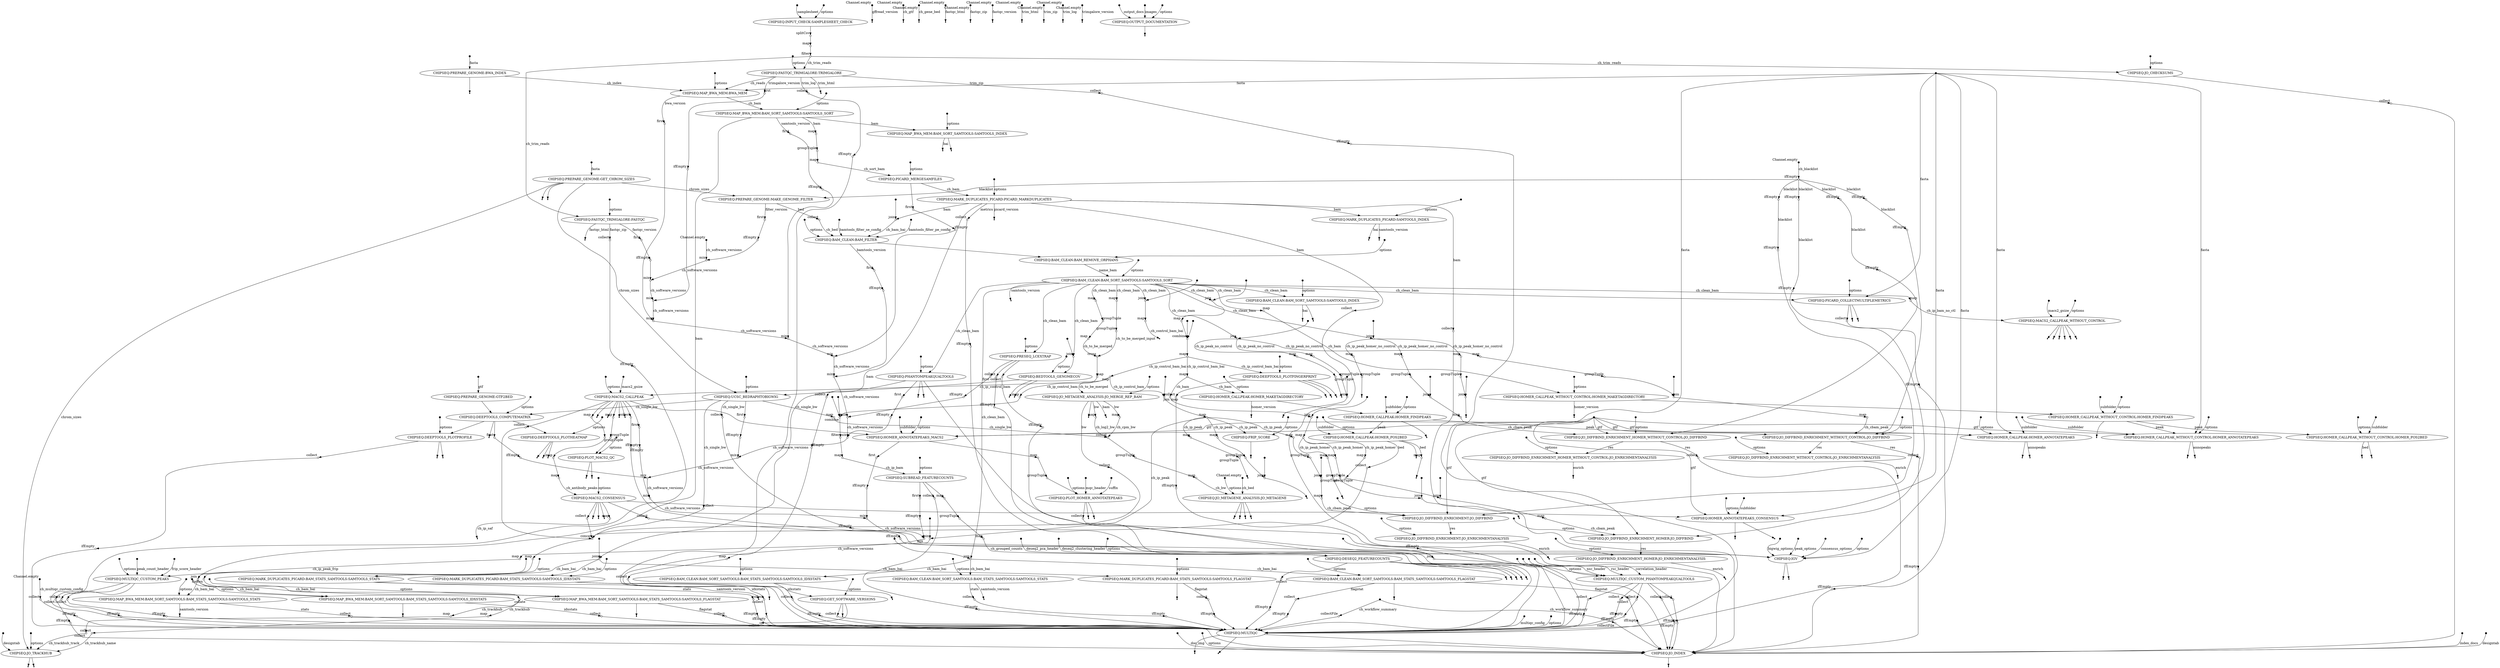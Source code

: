 digraph "pipeline_dag" {
p0 [shape=point,label="",fixedsize=true,width=0.1,xlabel="Channel.empty"];
p487 [shape=circle,label="",fixedsize=true,width=0.1,xlabel="collect"];
p0 -> p487 [label="ch_multiqc_custom_config"];

p1 [shape=point,label="",fixedsize=true,width=0.1,xlabel="Channel.empty"];
p222 [label="CHIPSEQ:JO_METAGENE_ANALYSIS:JO_METAGENE"];
p1 -> p222 [label="ch_bed"];

p2 [shape=point,label="",fixedsize=true,width=0.1];
p4 [label="CHIPSEQ:INPUT_CHECK:SAMPLESHEET_CHECK"];
p2 -> p4 [label="samplesheet"];

p3 [shape=point,label="",fixedsize=true,width=0.1];
p4 [label="CHIPSEQ:INPUT_CHECK:SAMPLESHEET_CHECK"];
p3 -> p4 [label="options"];

p4 [label="CHIPSEQ:INPUT_CHECK:SAMPLESHEET_CHECK"];
p5 [shape=circle,label="",fixedsize=true,width=0.1,xlabel="splitCsv"];
p4 -> p5;

p5 [shape=circle,label="",fixedsize=true,width=0.1,xlabel="splitCsv"];
p6 [shape=circle,label="",fixedsize=true,width=0.1,xlabel="map"];
p5 -> p6;

p6 [shape=circle,label="",fixedsize=true,width=0.1,xlabel="map"];
p7 [shape=circle,label="",fixedsize=true,width=0.1,xlabel="filter"];
p6 -> p7;

p7 [shape=circle,label="",fixedsize=true,width=0.1,xlabel="filter"];
p9 [label="CHIPSEQ:JO_CHECKSUMS"];
p7 -> p9 [label="ch_trim_reads"];

p8 [shape=point,label="",fixedsize=true,width=0.1];
p9 [label="CHIPSEQ:JO_CHECKSUMS"];
p8 -> p9 [label="options"];

p9 [label="CHIPSEQ:JO_CHECKSUMS"];
p557 [shape=circle,label="",fixedsize=true,width=0.1,xlabel="collect"];
p9 -> p557;

p10 [shape=point,label="",fixedsize=true,width=0.1,xlabel="Channel.empty"];
p11 [shape=point];
p10 -> p11 [label="gffread_version"];

p12 [shape=point,label="",fixedsize=true,width=0.1,xlabel="Channel.empty"];
p13 [shape=point];
p12 -> p13 [label="ch_gtf"];

p14 [shape=point,label="",fixedsize=true,width=0.1,xlabel="Channel.empty"];
p15 [shape=point];
p14 -> p15 [label="ch_gene_bed"];

p16 [shape=point,label="",fixedsize=true,width=0.1];
p17 [label="CHIPSEQ:PREPARE_GENOME:GTF2BED"];
p16 -> p17 [label="gtf"];

p17 [label="CHIPSEQ:PREPARE_GENOME:GTF2BED"];
p174 [label="CHIPSEQ:DEEPTOOLS_COMPUTEMATRIX"];
p17 -> p174;

p18 [shape=point,label="",fixedsize=true,width=0.1];
p19 [label="CHIPSEQ:PREPARE_GENOME:GET_CHROM_SIZES"];
p18 -> p19 [label="fasta"];

p19 [label="CHIPSEQ:PREPARE_GENOME:GET_CHROM_SIZES"];
p24 [label="CHIPSEQ:PREPARE_GENOME:MAKE_GENOME_FILTER"];
p19 -> p24 [label="chrom_sizes"];

p19 [label="CHIPSEQ:PREPARE_GENOME:GET_CHROM_SIZES"];
p21 [shape=point];
p19 -> p21;

p19 [label="CHIPSEQ:PREPARE_GENOME:GET_CHROM_SIZES"];
p20 [shape=point];
p19 -> p20;

p22 [shape=point,label="",fixedsize=true,width=0.1,xlabel="Channel.empty"];
p23 [shape=circle,label="",fixedsize=true,width=0.1,xlabel="ifEmpty"];
p22 -> p23 [label="ch_blacklist"];

p23 [shape=circle,label="",fixedsize=true,width=0.1,xlabel="ifEmpty"];
p24 [label="CHIPSEQ:PREPARE_GENOME:MAKE_GENOME_FILTER"];
p23 -> p24 [label="blacklist"];

p24 [label="CHIPSEQ:PREPARE_GENOME:MAKE_GENOME_FILTER"];
p111 [shape=circle,label="",fixedsize=true,width=0.1,xlabel="collect"];
p24 -> p111 [label="bed"];

p24 [label="CHIPSEQ:PREPARE_GENOME:MAKE_GENOME_FILTER"];
p29 [shape=circle,label="",fixedsize=true,width=0.1,xlabel="first"];
p24 -> p29 [label="filter_version"];

p25 [shape=point,label="",fixedsize=true,width=0.1];
p26 [label="CHIPSEQ:PREPARE_GENOME:BWA_INDEX"];
p25 -> p26 [label="fasta"];

p26 [label="CHIPSEQ:PREPARE_GENOME:BWA_INDEX"];
p60 [label="CHIPSEQ:MAP_BWA_MEM:BWA_MEM"];
p26 -> p60 [label="ch_index"];

p26 [label="CHIPSEQ:PREPARE_GENOME:BWA_INDEX"];
p27 [shape=point];
p26 -> p27;

p28 [shape=point,label="",fixedsize=true,width=0.1,xlabel="Channel.empty"];
p31 [shape=circle,label="",fixedsize=true,width=0.1,xlabel="mix"];
p28 -> p31 [label="ch_software_versions"];

p29 [shape=circle,label="",fixedsize=true,width=0.1,xlabel="first"];
p30 [shape=circle,label="",fixedsize=true,width=0.1,xlabel="ifEmpty"];
p29 -> p30;

p30 [shape=circle,label="",fixedsize=true,width=0.1,xlabel="ifEmpty"];
p31 [shape=circle,label="",fixedsize=true,width=0.1,xlabel="mix"];
p30 -> p31;

p31 [shape=circle,label="",fixedsize=true,width=0.1,xlabel="mix"];
p54 [shape=circle,label="",fixedsize=true,width=0.1,xlabel="mix"];
p31 -> p54 [label="ch_software_versions"];

p32 [shape=point,label="",fixedsize=true,width=0.1,xlabel="Channel.empty"];
p33 [shape=point];
p32 -> p33 [label="fastqc_html"];

p34 [shape=point,label="",fixedsize=true,width=0.1,xlabel="Channel.empty"];
p35 [shape=point];
p34 -> p35 [label="fastqc_zip"];

p36 [shape=point,label="",fixedsize=true,width=0.1,xlabel="Channel.empty"];
p37 [shape=point];
p36 -> p37 [label="fastqc_version"];

p7 [shape=circle,label="",fixedsize=true,width=0.1,xlabel="filter"];
p39 [label="CHIPSEQ:FASTQC_TRIMGALORE:FASTQC"];
p7 -> p39 [label="ch_trim_reads"];

p38 [shape=point,label="",fixedsize=true,width=0.1];
p39 [label="CHIPSEQ:FASTQC_TRIMGALORE:FASTQC"];
p38 -> p39 [label="options"];

p39 [label="CHIPSEQ:FASTQC_TRIMGALORE:FASTQC"];
p40 [shape=point];
p39 -> p40 [label="fastqc_html"];

p39 [label="CHIPSEQ:FASTQC_TRIMGALORE:FASTQC"];
p492 [shape=circle,label="",fixedsize=true,width=0.1,xlabel="collect"];
p39 -> p492 [label="fastqc_zip"];

p39 [label="CHIPSEQ:FASTQC_TRIMGALORE:FASTQC"];
p52 [shape=circle,label="",fixedsize=true,width=0.1,xlabel="first"];
p39 -> p52 [label="fastqc_version"];

p41 [shape=point,label="",fixedsize=true,width=0.1,xlabel="Channel.empty"];
p42 [shape=point];
p41 -> p42 [label="trim_html"];

p43 [shape=point,label="",fixedsize=true,width=0.1,xlabel="Channel.empty"];
p44 [shape=point];
p43 -> p44 [label="trim_zip"];

p45 [shape=point,label="",fixedsize=true,width=0.1,xlabel="Channel.empty"];
p46 [shape=point];
p45 -> p46 [label="trim_log"];

p47 [shape=point,label="",fixedsize=true,width=0.1,xlabel="Channel.empty"];
p48 [shape=point];
p47 -> p48 [label="trimgalore_version"];

p7 [shape=circle,label="",fixedsize=true,width=0.1,xlabel="filter"];
p50 [label="CHIPSEQ:FASTQC_TRIMGALORE:TRIMGALORE"];
p7 -> p50 [label="ch_trim_reads"];

p49 [shape=point,label="",fixedsize=true,width=0.1];
p50 [label="CHIPSEQ:FASTQC_TRIMGALORE:TRIMGALORE"];
p49 -> p50 [label="options"];

p50 [label="CHIPSEQ:FASTQC_TRIMGALORE:TRIMGALORE"];
p60 [label="CHIPSEQ:MAP_BWA_MEM:BWA_MEM"];
p50 -> p60 [label="ch_reads"];

p50 [label="CHIPSEQ:FASTQC_TRIMGALORE:TRIMGALORE"];
p51 [shape=point];
p50 -> p51 [label="trim_html"];

p50 [label="CHIPSEQ:FASTQC_TRIMGALORE:TRIMGALORE"];
p496 [shape=circle,label="",fixedsize=true,width=0.1,xlabel="collect"];
p50 -> p496 [label="trim_zip"];

p50 [label="CHIPSEQ:FASTQC_TRIMGALORE:TRIMGALORE"];
p494 [shape=circle,label="",fixedsize=true,width=0.1,xlabel="collect"];
p50 -> p494 [label="trim_log"];

p50 [label="CHIPSEQ:FASTQC_TRIMGALORE:TRIMGALORE"];
p55 [shape=circle,label="",fixedsize=true,width=0.1,xlabel="first"];
p50 -> p55 [label="trimgalore_version"];

p52 [shape=circle,label="",fixedsize=true,width=0.1,xlabel="first"];
p53 [shape=circle,label="",fixedsize=true,width=0.1,xlabel="ifEmpty"];
p52 -> p53;

p53 [shape=circle,label="",fixedsize=true,width=0.1,xlabel="ifEmpty"];
p54 [shape=circle,label="",fixedsize=true,width=0.1,xlabel="mix"];
p53 -> p54;

p54 [shape=circle,label="",fixedsize=true,width=0.1,xlabel="mix"];
p57 [shape=circle,label="",fixedsize=true,width=0.1,xlabel="mix"];
p54 -> p57 [label="ch_software_versions"];

p55 [shape=circle,label="",fixedsize=true,width=0.1,xlabel="first"];
p56 [shape=circle,label="",fixedsize=true,width=0.1,xlabel="ifEmpty"];
p55 -> p56;

p56 [shape=circle,label="",fixedsize=true,width=0.1,xlabel="ifEmpty"];
p57 [shape=circle,label="",fixedsize=true,width=0.1,xlabel="mix"];
p56 -> p57;

p57 [shape=circle,label="",fixedsize=true,width=0.1,xlabel="mix"];
p79 [shape=circle,label="",fixedsize=true,width=0.1,xlabel="mix"];
p57 -> p79 [label="ch_software_versions"];

p58 [shape=point,label="",fixedsize=true,width=0.1];
p60 [label="CHIPSEQ:MAP_BWA_MEM:BWA_MEM"];
p58 -> p60 [label="fasta"];

p59 [shape=point,label="",fixedsize=true,width=0.1];
p60 [label="CHIPSEQ:MAP_BWA_MEM:BWA_MEM"];
p59 -> p60 [label="options"];

p60 [label="CHIPSEQ:MAP_BWA_MEM:BWA_MEM"];
p62 [label="CHIPSEQ:MAP_BWA_MEM:BAM_SORT_SAMTOOLS:SAMTOOLS_SORT"];
p60 -> p62 [label="ch_bam"];

p60 [label="CHIPSEQ:MAP_BWA_MEM:BWA_MEM"];
p78 [shape=circle,label="",fixedsize=true,width=0.1,xlabel="first"];
p60 -> p78 [label="bwa_version"];

p61 [shape=point,label="",fixedsize=true,width=0.1];
p62 [label="CHIPSEQ:MAP_BWA_MEM:BAM_SORT_SAMTOOLS:SAMTOOLS_SORT"];
p61 -> p62 [label="options"];

p62 [label="CHIPSEQ:MAP_BWA_MEM:BAM_SORT_SAMTOOLS:SAMTOOLS_SORT"];
p64 [label="CHIPSEQ:MAP_BWA_MEM:BAM_SORT_SAMTOOLS:SAMTOOLS_INDEX"];
p62 -> p64 [label="bam"];

p62 [label="CHIPSEQ:MAP_BWA_MEM:BAM_SORT_SAMTOOLS:SAMTOOLS_SORT"];
p80 [shape=circle,label="",fixedsize=true,width=0.1,xlabel="first"];
p62 -> p80 [label="samtools_version"];

p63 [shape=point,label="",fixedsize=true,width=0.1];
p64 [label="CHIPSEQ:MAP_BWA_MEM:BAM_SORT_SAMTOOLS:SAMTOOLS_INDEX"];
p63 -> p64 [label="options"];

p64 [label="CHIPSEQ:MAP_BWA_MEM:BAM_SORT_SAMTOOLS:SAMTOOLS_INDEX"];
p66 [shape=point];
p64 -> p66 [label="bai"];

p64 [label="CHIPSEQ:MAP_BWA_MEM:BAM_SORT_SAMTOOLS:SAMTOOLS_INDEX"];
p65 [shape=point];
p64 -> p65;

p62 [label="CHIPSEQ:MAP_BWA_MEM:BAM_SORT_SAMTOOLS:SAMTOOLS_SORT"];
p68 [shape=circle,label="",fixedsize=true,width=0.1,xlabel="join"];
p62 -> p68 [label="bam"];

p67 [shape=point,label="",fixedsize=true,width=0.1];
p68 [shape=circle,label="",fixedsize=true,width=0.1,xlabel="join"];
p67 -> p68;

p68 [shape=circle,label="",fixedsize=true,width=0.1,xlabel="join"];
p70 [label="CHIPSEQ:MAP_BWA_MEM:BAM_SORT_SAMTOOLS:BAM_STATS_SAMTOOLS:SAMTOOLS_STATS"];
p68 -> p70 [label="ch_bam_bai"];

p69 [shape=point,label="",fixedsize=true,width=0.1];
p70 [label="CHIPSEQ:MAP_BWA_MEM:BAM_SORT_SAMTOOLS:BAM_STATS_SAMTOOLS:SAMTOOLS_STATS"];
p69 -> p70 [label="options"];

p70 [label="CHIPSEQ:MAP_BWA_MEM:BAM_SORT_SAMTOOLS:BAM_STATS_SAMTOOLS:SAMTOOLS_STATS"];
p498 [shape=circle,label="",fixedsize=true,width=0.1,xlabel="collect"];
p70 -> p498 [label="stats"];

p70 [label="CHIPSEQ:MAP_BWA_MEM:BAM_SORT_SAMTOOLS:BAM_STATS_SAMTOOLS:SAMTOOLS_STATS"];
p71 [shape=point];
p70 -> p71 [label="samtools_version"];

p68 [shape=circle,label="",fixedsize=true,width=0.1,xlabel="join"];
p73 [label="CHIPSEQ:MAP_BWA_MEM:BAM_SORT_SAMTOOLS:BAM_STATS_SAMTOOLS:SAMTOOLS_FLAGSTAT"];
p68 -> p73 [label="ch_bam_bai"];

p72 [shape=point,label="",fixedsize=true,width=0.1];
p73 [label="CHIPSEQ:MAP_BWA_MEM:BAM_SORT_SAMTOOLS:BAM_STATS_SAMTOOLS:SAMTOOLS_FLAGSTAT"];
p72 -> p73 [label="options"];

p73 [label="CHIPSEQ:MAP_BWA_MEM:BAM_SORT_SAMTOOLS:BAM_STATS_SAMTOOLS:SAMTOOLS_FLAGSTAT"];
p499 [shape=circle,label="",fixedsize=true,width=0.1,xlabel="collect"];
p73 -> p499 [label="flagstat"];

p73 [label="CHIPSEQ:MAP_BWA_MEM:BAM_SORT_SAMTOOLS:BAM_STATS_SAMTOOLS:SAMTOOLS_FLAGSTAT"];
p74 [shape=point];
p73 -> p74;

p68 [shape=circle,label="",fixedsize=true,width=0.1,xlabel="join"];
p76 [label="CHIPSEQ:MAP_BWA_MEM:BAM_SORT_SAMTOOLS:BAM_STATS_SAMTOOLS:SAMTOOLS_IDXSTATS"];
p68 -> p76 [label="ch_bam_bai"];

p75 [shape=point,label="",fixedsize=true,width=0.1];
p76 [label="CHIPSEQ:MAP_BWA_MEM:BAM_SORT_SAMTOOLS:BAM_STATS_SAMTOOLS:SAMTOOLS_IDXSTATS"];
p75 -> p76 [label="options"];

p76 [label="CHIPSEQ:MAP_BWA_MEM:BAM_SORT_SAMTOOLS:BAM_STATS_SAMTOOLS:SAMTOOLS_IDXSTATS"];
p500 [shape=circle,label="",fixedsize=true,width=0.1,xlabel="collect"];
p76 -> p500 [label="idxstats"];

p76 [label="CHIPSEQ:MAP_BWA_MEM:BAM_SORT_SAMTOOLS:BAM_STATS_SAMTOOLS:SAMTOOLS_IDXSTATS"];
p77 [shape=point];
p76 -> p77;

p78 [shape=circle,label="",fixedsize=true,width=0.1,xlabel="first"];
p79 [shape=circle,label="",fixedsize=true,width=0.1,xlabel="mix"];
p78 -> p79;

p79 [shape=circle,label="",fixedsize=true,width=0.1,xlabel="mix"];
p82 [shape=circle,label="",fixedsize=true,width=0.1,xlabel="mix"];
p79 -> p82 [label="ch_software_versions"];

p80 [shape=circle,label="",fixedsize=true,width=0.1,xlabel="first"];
p81 [shape=circle,label="",fixedsize=true,width=0.1,xlabel="ifEmpty"];
p80 -> p81;

p81 [shape=circle,label="",fixedsize=true,width=0.1,xlabel="ifEmpty"];
p82 [shape=circle,label="",fixedsize=true,width=0.1,xlabel="mix"];
p81 -> p82;

p82 [shape=circle,label="",fixedsize=true,width=0.1,xlabel="mix"];
p90 [shape=circle,label="",fixedsize=true,width=0.1,xlabel="mix"];
p82 -> p90 [label="ch_software_versions"];

p62 [label="CHIPSEQ:MAP_BWA_MEM:BAM_SORT_SAMTOOLS:SAMTOOLS_SORT"];
p83 [shape=circle,label="",fixedsize=true,width=0.1,xlabel="map"];
p62 -> p83 [label="bam"];

p83 [shape=circle,label="",fixedsize=true,width=0.1,xlabel="map"];
p84 [shape=circle,label="",fixedsize=true,width=0.1,xlabel="groupTuple"];
p83 -> p84;

p84 [shape=circle,label="",fixedsize=true,width=0.1,xlabel="groupTuple"];
p85 [shape=circle,label="",fixedsize=true,width=0.1,xlabel="map"];
p84 -> p85;

p85 [shape=circle,label="",fixedsize=true,width=0.1,xlabel="map"];
p87 [label="CHIPSEQ:PICARD_MERGESAMFILES"];
p85 -> p87 [label="ch_sort_bam"];

p86 [shape=point,label="",fixedsize=true,width=0.1];
p87 [label="CHIPSEQ:PICARD_MERGESAMFILES"];
p86 -> p87 [label="options"];

p87 [label="CHIPSEQ:PICARD_MERGESAMFILES"];
p92 [label="CHIPSEQ:MARK_DUPLICATES_PICARD:PICARD_MARKDUPLICATES"];
p87 -> p92 [label="ch_bam"];

p87 [label="CHIPSEQ:PICARD_MERGESAMFILES"];
p88 [shape=circle,label="",fixedsize=true,width=0.1,xlabel="first"];
p87 -> p88;

p88 [shape=circle,label="",fixedsize=true,width=0.1,xlabel="first"];
p89 [shape=circle,label="",fixedsize=true,width=0.1,xlabel="ifEmpty"];
p88 -> p89;

p89 [shape=circle,label="",fixedsize=true,width=0.1,xlabel="ifEmpty"];
p90 [shape=circle,label="",fixedsize=true,width=0.1,xlabel="mix"];
p89 -> p90;

p90 [shape=circle,label="",fixedsize=true,width=0.1,xlabel="mix"];
p138 [shape=circle,label="",fixedsize=true,width=0.1,xlabel="mix"];
p90 -> p138 [label="ch_software_versions"];

p91 [shape=point,label="",fixedsize=true,width=0.1];
p92 [label="CHIPSEQ:MARK_DUPLICATES_PICARD:PICARD_MARKDUPLICATES"];
p91 -> p92 [label="options"];

p92 [label="CHIPSEQ:MARK_DUPLICATES_PICARD:PICARD_MARKDUPLICATES"];
p95 [label="CHIPSEQ:MARK_DUPLICATES_PICARD:SAMTOOLS_INDEX"];
p92 -> p95 [label="bam"];

p92 [label="CHIPSEQ:MARK_DUPLICATES_PICARD:PICARD_MARKDUPLICATES"];
p507 [shape=circle,label="",fixedsize=true,width=0.1,xlabel="collect"];
p92 -> p507 [label="metrics"];

p92 [label="CHIPSEQ:MARK_DUPLICATES_PICARD:PICARD_MARKDUPLICATES"];
p93 [shape=point];
p92 -> p93 [label="picard_version"];

p94 [shape=point,label="",fixedsize=true,width=0.1];
p95 [label="CHIPSEQ:MARK_DUPLICATES_PICARD:SAMTOOLS_INDEX"];
p94 -> p95 [label="options"];

p95 [label="CHIPSEQ:MARK_DUPLICATES_PICARD:SAMTOOLS_INDEX"];
p97 [shape=point];
p95 -> p97 [label="bai"];

p95 [label="CHIPSEQ:MARK_DUPLICATES_PICARD:SAMTOOLS_INDEX"];
p96 [shape=point];
p95 -> p96 [label="samtools_version"];

p98 [shape=point,label="",fixedsize=true,width=0.1];
p99 [shape=circle,label="",fixedsize=true,width=0.1,xlabel="join"];
p98 -> p99;

p92 [label="CHIPSEQ:MARK_DUPLICATES_PICARD:PICARD_MARKDUPLICATES"];
p99 [shape=circle,label="",fixedsize=true,width=0.1,xlabel="join"];
p92 -> p99 [label="bam"];

p99 [shape=circle,label="",fixedsize=true,width=0.1,xlabel="join"];
p101 [label="CHIPSEQ:MARK_DUPLICATES_PICARD:BAM_STATS_SAMTOOLS:SAMTOOLS_STATS"];
p99 -> p101 [label="ch_bam_bai"];

p100 [shape=point,label="",fixedsize=true,width=0.1];
p101 [label="CHIPSEQ:MARK_DUPLICATES_PICARD:BAM_STATS_SAMTOOLS:SAMTOOLS_STATS"];
p100 -> p101 [label="options"];

p101 [label="CHIPSEQ:MARK_DUPLICATES_PICARD:BAM_STATS_SAMTOOLS:SAMTOOLS_STATS"];
p501 [shape=circle,label="",fixedsize=true,width=0.1,xlabel="collect"];
p101 -> p501 [label="stats"];

p101 [label="CHIPSEQ:MARK_DUPLICATES_PICARD:BAM_STATS_SAMTOOLS:SAMTOOLS_STATS"];
p102 [shape=point];
p101 -> p102 [label="samtools_version"];

p99 [shape=circle,label="",fixedsize=true,width=0.1,xlabel="join"];
p104 [label="CHIPSEQ:MARK_DUPLICATES_PICARD:BAM_STATS_SAMTOOLS:SAMTOOLS_FLAGSTAT"];
p99 -> p104 [label="ch_bam_bai"];

p103 [shape=point,label="",fixedsize=true,width=0.1];
p104 [label="CHIPSEQ:MARK_DUPLICATES_PICARD:BAM_STATS_SAMTOOLS:SAMTOOLS_FLAGSTAT"];
p103 -> p104 [label="options"];

p104 [label="CHIPSEQ:MARK_DUPLICATES_PICARD:BAM_STATS_SAMTOOLS:SAMTOOLS_FLAGSTAT"];
p503 [shape=circle,label="",fixedsize=true,width=0.1,xlabel="collect"];
p104 -> p503 [label="flagstat"];

p104 [label="CHIPSEQ:MARK_DUPLICATES_PICARD:BAM_STATS_SAMTOOLS:SAMTOOLS_FLAGSTAT"];
p105 [shape=point];
p104 -> p105;

p99 [shape=circle,label="",fixedsize=true,width=0.1,xlabel="join"];
p107 [label="CHIPSEQ:MARK_DUPLICATES_PICARD:BAM_STATS_SAMTOOLS:SAMTOOLS_IDXSTATS"];
p99 -> p107 [label="ch_bam_bai"];

p106 [shape=point,label="",fixedsize=true,width=0.1];
p107 [label="CHIPSEQ:MARK_DUPLICATES_PICARD:BAM_STATS_SAMTOOLS:SAMTOOLS_IDXSTATS"];
p106 -> p107 [label="options"];

p107 [label="CHIPSEQ:MARK_DUPLICATES_PICARD:BAM_STATS_SAMTOOLS:SAMTOOLS_IDXSTATS"];
p505 [shape=circle,label="",fixedsize=true,width=0.1,xlabel="collect"];
p107 -> p505 [label="idxstats"];

p107 [label="CHIPSEQ:MARK_DUPLICATES_PICARD:BAM_STATS_SAMTOOLS:SAMTOOLS_IDXSTATS"];
p108 [shape=point];
p107 -> p108;

p109 [shape=point,label="",fixedsize=true,width=0.1];
p110 [shape=circle,label="",fixedsize=true,width=0.1,xlabel="join"];
p109 -> p110;

p92 [label="CHIPSEQ:MARK_DUPLICATES_PICARD:PICARD_MARKDUPLICATES"];
p110 [shape=circle,label="",fixedsize=true,width=0.1,xlabel="join"];
p92 -> p110 [label="bam"];

p110 [shape=circle,label="",fixedsize=true,width=0.1,xlabel="join"];
p115 [label="CHIPSEQ:BAM_CLEAN:BAM_FILTER"];
p110 -> p115 [label="ch_bam_bai"];

p111 [shape=circle,label="",fixedsize=true,width=0.1,xlabel="collect"];
p115 [label="CHIPSEQ:BAM_CLEAN:BAM_FILTER"];
p111 -> p115 [label="ch_bed"];

p112 [shape=point,label="",fixedsize=true,width=0.1];
p115 [label="CHIPSEQ:BAM_CLEAN:BAM_FILTER"];
p112 -> p115 [label="bamtools_filter_se_config"];

p113 [shape=point,label="",fixedsize=true,width=0.1];
p115 [label="CHIPSEQ:BAM_CLEAN:BAM_FILTER"];
p113 -> p115 [label="bamtools_filter_pe_config"];

p114 [shape=point,label="",fixedsize=true,width=0.1];
p115 [label="CHIPSEQ:BAM_CLEAN:BAM_FILTER"];
p114 -> p115 [label="options"];

p115 [label="CHIPSEQ:BAM_CLEAN:BAM_FILTER"];
p117 [label="CHIPSEQ:BAM_CLEAN:BAM_REMOVE_ORPHANS"];
p115 -> p117;

p115 [label="CHIPSEQ:BAM_CLEAN:BAM_FILTER"];
p136 [shape=circle,label="",fixedsize=true,width=0.1,xlabel="first"];
p115 -> p136 [label="bamtools_version"];

p116 [shape=point,label="",fixedsize=true,width=0.1];
p117 [label="CHIPSEQ:BAM_CLEAN:BAM_REMOVE_ORPHANS"];
p116 -> p117 [label="options"];

p117 [label="CHIPSEQ:BAM_CLEAN:BAM_REMOVE_ORPHANS"];
p119 [label="CHIPSEQ:BAM_CLEAN:BAM_SORT_SAMTOOLS:SAMTOOLS_SORT"];
p117 -> p119 [label="name_bam"];

p118 [shape=point,label="",fixedsize=true,width=0.1];
p119 [label="CHIPSEQ:BAM_CLEAN:BAM_SORT_SAMTOOLS:SAMTOOLS_SORT"];
p118 -> p119 [label="options"];

p119 [label="CHIPSEQ:BAM_CLEAN:BAM_SORT_SAMTOOLS:SAMTOOLS_SORT"];
p122 [label="CHIPSEQ:BAM_CLEAN:BAM_SORT_SAMTOOLS:SAMTOOLS_INDEX"];
p119 -> p122 [label="ch_clean_bam"];

p119 [label="CHIPSEQ:BAM_CLEAN:BAM_SORT_SAMTOOLS:SAMTOOLS_SORT"];
p120 [shape=point];
p119 -> p120 [label="samtools_version"];

p121 [shape=point,label="",fixedsize=true,width=0.1];
p122 [label="CHIPSEQ:BAM_CLEAN:BAM_SORT_SAMTOOLS:SAMTOOLS_INDEX"];
p121 -> p122 [label="options"];

p122 [label="CHIPSEQ:BAM_CLEAN:BAM_SORT_SAMTOOLS:SAMTOOLS_INDEX"];
p124 [shape=point];
p122 -> p124 [label="bai"];

p122 [label="CHIPSEQ:BAM_CLEAN:BAM_SORT_SAMTOOLS:SAMTOOLS_INDEX"];
p123 [shape=point];
p122 -> p123;

p119 [label="CHIPSEQ:BAM_CLEAN:BAM_SORT_SAMTOOLS:SAMTOOLS_SORT"];
p126 [shape=circle,label="",fixedsize=true,width=0.1,xlabel="join"];
p119 -> p126 [label="ch_clean_bam"];

p125 [shape=point,label="",fixedsize=true,width=0.1];
p126 [shape=circle,label="",fixedsize=true,width=0.1,xlabel="join"];
p125 -> p126;

p126 [shape=circle,label="",fixedsize=true,width=0.1,xlabel="join"];
p128 [label="CHIPSEQ:BAM_CLEAN:BAM_SORT_SAMTOOLS:BAM_STATS_SAMTOOLS:SAMTOOLS_STATS"];
p126 -> p128 [label="ch_bam_bai"];

p127 [shape=point,label="",fixedsize=true,width=0.1];
p128 [label="CHIPSEQ:BAM_CLEAN:BAM_SORT_SAMTOOLS:BAM_STATS_SAMTOOLS:SAMTOOLS_STATS"];
p127 -> p128 [label="options"];

p128 [label="CHIPSEQ:BAM_CLEAN:BAM_SORT_SAMTOOLS:BAM_STATS_SAMTOOLS:SAMTOOLS_STATS"];
p509 [shape=circle,label="",fixedsize=true,width=0.1,xlabel="collect"];
p128 -> p509 [label="stats"];

p128 [label="CHIPSEQ:BAM_CLEAN:BAM_SORT_SAMTOOLS:BAM_STATS_SAMTOOLS:SAMTOOLS_STATS"];
p129 [shape=point];
p128 -> p129 [label="samtools_version"];

p126 [shape=circle,label="",fixedsize=true,width=0.1,xlabel="join"];
p131 [label="CHIPSEQ:BAM_CLEAN:BAM_SORT_SAMTOOLS:BAM_STATS_SAMTOOLS:SAMTOOLS_FLAGSTAT"];
p126 -> p131 [label="ch_bam_bai"];

p130 [shape=point,label="",fixedsize=true,width=0.1];
p131 [label="CHIPSEQ:BAM_CLEAN:BAM_SORT_SAMTOOLS:BAM_STATS_SAMTOOLS:SAMTOOLS_FLAGSTAT"];
p130 -> p131 [label="options"];

p131 [label="CHIPSEQ:BAM_CLEAN:BAM_SORT_SAMTOOLS:BAM_STATS_SAMTOOLS:SAMTOOLS_FLAGSTAT"];
p511 [shape=circle,label="",fixedsize=true,width=0.1,xlabel="collect"];
p131 -> p511 [label="flagstat"];

p131 [label="CHIPSEQ:BAM_CLEAN:BAM_SORT_SAMTOOLS:BAM_STATS_SAMTOOLS:SAMTOOLS_FLAGSTAT"];
p132 [shape=point];
p131 -> p132;

p126 [shape=circle,label="",fixedsize=true,width=0.1,xlabel="join"];
p134 [label="CHIPSEQ:BAM_CLEAN:BAM_SORT_SAMTOOLS:BAM_STATS_SAMTOOLS:SAMTOOLS_IDXSTATS"];
p126 -> p134 [label="ch_bam_bai"];

p133 [shape=point,label="",fixedsize=true,width=0.1];
p134 [label="CHIPSEQ:BAM_CLEAN:BAM_SORT_SAMTOOLS:BAM_STATS_SAMTOOLS:SAMTOOLS_IDXSTATS"];
p133 -> p134 [label="options"];

p134 [label="CHIPSEQ:BAM_CLEAN:BAM_SORT_SAMTOOLS:BAM_STATS_SAMTOOLS:SAMTOOLS_IDXSTATS"];
p513 [shape=circle,label="",fixedsize=true,width=0.1,xlabel="collect"];
p134 -> p513 [label="idxstats"];

p134 [label="CHIPSEQ:BAM_CLEAN:BAM_SORT_SAMTOOLS:BAM_STATS_SAMTOOLS:SAMTOOLS_IDXSTATS"];
p135 [shape=point];
p134 -> p135;

p136 [shape=circle,label="",fixedsize=true,width=0.1,xlabel="first"];
p137 [shape=circle,label="",fixedsize=true,width=0.1,xlabel="ifEmpty"];
p136 -> p137;

p137 [shape=circle,label="",fixedsize=true,width=0.1,xlabel="ifEmpty"];
p138 [shape=circle,label="",fixedsize=true,width=0.1,xlabel="mix"];
p137 -> p138;

p138 [shape=circle,label="",fixedsize=true,width=0.1,xlabel="mix"];
p147 [shape=circle,label="",fixedsize=true,width=0.1,xlabel="mix"];
p138 -> p147 [label="ch_software_versions"];

p119 [label="CHIPSEQ:BAM_CLEAN:BAM_SORT_SAMTOOLS:SAMTOOLS_SORT"];
p140 [label="CHIPSEQ:PICARD_COLLECTMULTIPLEMETRICS"];
p119 -> p140 [label="ch_clean_bam"];

p58 [shape=point,label="",fixedsize=true,width=0.1];
p140 [label="CHIPSEQ:PICARD_COLLECTMULTIPLEMETRICS"];
p58 -> p140 [label="fasta"];

p139 [shape=point,label="",fixedsize=true,width=0.1];
p140 [label="CHIPSEQ:PICARD_COLLECTMULTIPLEMETRICS"];
p139 -> p140 [label="options"];

p140 [label="CHIPSEQ:PICARD_COLLECTMULTIPLEMETRICS"];
p515 [shape=circle,label="",fixedsize=true,width=0.1,xlabel="collect"];
p140 -> p515;

p140 [label="CHIPSEQ:PICARD_COLLECTMULTIPLEMETRICS"];
p142 [shape=point];
p140 -> p142;

p140 [label="CHIPSEQ:PICARD_COLLECTMULTIPLEMETRICS"];
p141 [shape=point];
p140 -> p141;

p119 [label="CHIPSEQ:BAM_CLEAN:BAM_SORT_SAMTOOLS:SAMTOOLS_SORT"];
p144 [label="CHIPSEQ:PRESEQ_LCEXTRAP"];
p119 -> p144 [label="ch_clean_bam"];

p143 [shape=point,label="",fixedsize=true,width=0.1];
p144 [label="CHIPSEQ:PRESEQ_LCEXTRAP"];
p143 -> p144 [label="options"];

p144 [label="CHIPSEQ:PRESEQ_LCEXTRAP"];
p517 [shape=circle,label="",fixedsize=true,width=0.1,xlabel="collect"];
p144 -> p517;

p144 [label="CHIPSEQ:PRESEQ_LCEXTRAP"];
p553 [shape=circle,label="",fixedsize=true,width=0.1,xlabel="collect"];
p144 -> p553;

p144 [label="CHIPSEQ:PRESEQ_LCEXTRAP"];
p145 [shape=circle,label="",fixedsize=true,width=0.1,xlabel="first"];
p144 -> p145;

p145 [shape=circle,label="",fixedsize=true,width=0.1,xlabel="first"];
p146 [shape=circle,label="",fixedsize=true,width=0.1,xlabel="ifEmpty"];
p145 -> p146;

p146 [shape=circle,label="",fixedsize=true,width=0.1,xlabel="ifEmpty"];
p147 [shape=circle,label="",fixedsize=true,width=0.1,xlabel="mix"];
p146 -> p147;

p147 [shape=circle,label="",fixedsize=true,width=0.1,xlabel="mix"];
p154 [shape=circle,label="",fixedsize=true,width=0.1,xlabel="mix"];
p147 -> p154 [label="ch_software_versions"];

p119 [label="CHIPSEQ:BAM_CLEAN:BAM_SORT_SAMTOOLS:SAMTOOLS_SORT"];
p149 [label="CHIPSEQ:PHANTOMPEAKQUALTOOLS"];
p119 -> p149 [label="ch_clean_bam"];

p148 [shape=point,label="",fixedsize=true,width=0.1];
p149 [label="CHIPSEQ:PHANTOMPEAKQUALTOOLS"];
p148 -> p149 [label="options"];

p149 [label="CHIPSEQ:PHANTOMPEAKQUALTOOLS"];
p156 [shape=circle,label="",fixedsize=true,width=0.1,xlabel="join"];
p149 -> p156;

p149 [label="CHIPSEQ:PHANTOMPEAKQUALTOOLS"];
p151 [shape=point];
p149 -> p151;

p149 [label="CHIPSEQ:PHANTOMPEAKQUALTOOLS"];
p150 [shape=point];
p149 -> p150;

p149 [label="CHIPSEQ:PHANTOMPEAKQUALTOOLS"];
p152 [shape=circle,label="",fixedsize=true,width=0.1,xlabel="first"];
p149 -> p152;

p152 [shape=circle,label="",fixedsize=true,width=0.1,xlabel="first"];
p153 [shape=circle,label="",fixedsize=true,width=0.1,xlabel="ifEmpty"];
p152 -> p153;

p153 [shape=circle,label="",fixedsize=true,width=0.1,xlabel="ifEmpty"];
p154 [shape=circle,label="",fixedsize=true,width=0.1,xlabel="mix"];
p153 -> p154;

p154 [shape=circle,label="",fixedsize=true,width=0.1,xlabel="mix"];
p172 [shape=circle,label="",fixedsize=true,width=0.1,xlabel="mix"];
p154 -> p172 [label="ch_software_versions"];

p155 [shape=point,label="",fixedsize=true,width=0.1];
p156 [shape=circle,label="",fixedsize=true,width=0.1,xlabel="join"];
p155 -> p156;

p156 [shape=circle,label="",fixedsize=true,width=0.1,xlabel="join"];
p161 [label="CHIPSEQ:MULTIQC_CUSTOM_PHANTOMPEAKQUALTOOLS"];
p156 -> p161;

p157 [shape=point,label="",fixedsize=true,width=0.1];
p161 [label="CHIPSEQ:MULTIQC_CUSTOM_PHANTOMPEAKQUALTOOLS"];
p157 -> p161 [label="nsc_header"];

p158 [shape=point,label="",fixedsize=true,width=0.1];
p161 [label="CHIPSEQ:MULTIQC_CUSTOM_PHANTOMPEAKQUALTOOLS"];
p158 -> p161 [label="rsc_header"];

p159 [shape=point,label="",fixedsize=true,width=0.1];
p161 [label="CHIPSEQ:MULTIQC_CUSTOM_PHANTOMPEAKQUALTOOLS"];
p159 -> p161 [label="correlation_header"];

p160 [shape=point,label="",fixedsize=true,width=0.1];
p161 [label="CHIPSEQ:MULTIQC_CUSTOM_PHANTOMPEAKQUALTOOLS"];
p160 -> p161 [label="options"];

p161 [label="CHIPSEQ:MULTIQC_CUSTOM_PHANTOMPEAKQUALTOOLS"];
p525 [shape=circle,label="",fixedsize=true,width=0.1,xlabel="collect"];
p161 -> p525;

p161 [label="CHIPSEQ:MULTIQC_CUSTOM_PHANTOMPEAKQUALTOOLS"];
p527 [shape=circle,label="",fixedsize=true,width=0.1,xlabel="collect"];
p161 -> p527;

p161 [label="CHIPSEQ:MULTIQC_CUSTOM_PHANTOMPEAKQUALTOOLS"];
p529 [shape=circle,label="",fixedsize=true,width=0.1,xlabel="collect"];
p161 -> p529;

p119 [label="CHIPSEQ:BAM_CLEAN:BAM_SORT_SAMTOOLS:SAMTOOLS_SORT"];
p163 [shape=circle,label="",fixedsize=true,width=0.1,xlabel="join"];
p119 -> p163 [label="ch_clean_bam"];

p162 [shape=point,label="",fixedsize=true,width=0.1];
p163 [shape=circle,label="",fixedsize=true,width=0.1,xlabel="join"];
p162 -> p163;

p163 [shape=circle,label="",fixedsize=true,width=0.1,xlabel="join"];
p165 [label="CHIPSEQ:BEDTOOLS_GENOMECOV"];
p163 -> p165;

p164 [shape=point,label="",fixedsize=true,width=0.1];
p165 [label="CHIPSEQ:BEDTOOLS_GENOMECOV"];
p164 -> p165 [label="options"];

p165 [label="CHIPSEQ:BEDTOOLS_GENOMECOV"];
p169 [label="CHIPSEQ:UCSC_BEDRAPHTOBIGWIG"];
p165 -> p169;

p165 [label="CHIPSEQ:BEDTOOLS_GENOMECOV"];
p167 [shape=point];
p165 -> p167;

p165 [label="CHIPSEQ:BEDTOOLS_GENOMECOV"];
p166 [shape=point];
p165 -> p166;

p19 [label="CHIPSEQ:PREPARE_GENOME:GET_CHROM_SIZES"];
p169 [label="CHIPSEQ:UCSC_BEDRAPHTOBIGWIG"];
p19 -> p169 [label="chrom_sizes"];

p168 [shape=point,label="",fixedsize=true,width=0.1];
p169 [label="CHIPSEQ:UCSC_BEDRAPHTOBIGWIG"];
p168 -> p169 [label="options"];

p169 [label="CHIPSEQ:UCSC_BEDRAPHTOBIGWIG"];
p174 [label="CHIPSEQ:DEEPTOOLS_COMPUTEMATRIX"];
p169 -> p174 [label="ch_single_bw"];

p169 [label="CHIPSEQ:UCSC_BEDRAPHTOBIGWIG"];
p170 [shape=circle,label="",fixedsize=true,width=0.1,xlabel="first"];
p169 -> p170;

p170 [shape=circle,label="",fixedsize=true,width=0.1,xlabel="first"];
p171 [shape=circle,label="",fixedsize=true,width=0.1,xlabel="ifEmpty"];
p170 -> p171;

p171 [shape=circle,label="",fixedsize=true,width=0.1,xlabel="ifEmpty"];
p172 [shape=circle,label="",fixedsize=true,width=0.1,xlabel="mix"];
p171 -> p172;

p172 [shape=circle,label="",fixedsize=true,width=0.1,xlabel="mix"];
p178 [shape=circle,label="",fixedsize=true,width=0.1,xlabel="mix"];
p172 -> p178 [label="ch_software_versions"];

p173 [shape=point,label="",fixedsize=true,width=0.1];
p174 [label="CHIPSEQ:DEEPTOOLS_COMPUTEMATRIX"];
p173 -> p174 [label="options"];

p174 [label="CHIPSEQ:DEEPTOOLS_COMPUTEMATRIX"];
p180 [label="CHIPSEQ:DEEPTOOLS_PLOTPROFILE"];
p174 -> p180;

p174 [label="CHIPSEQ:DEEPTOOLS_COMPUTEMATRIX"];
p175 [shape=point];
p174 -> p175;

p174 [label="CHIPSEQ:DEEPTOOLS_COMPUTEMATRIX"];
p176 [shape=circle,label="",fixedsize=true,width=0.1,xlabel="first"];
p174 -> p176;

p176 [shape=circle,label="",fixedsize=true,width=0.1,xlabel="first"];
p177 [shape=circle,label="",fixedsize=true,width=0.1,xlabel="ifEmpty"];
p176 -> p177;

p177 [shape=circle,label="",fixedsize=true,width=0.1,xlabel="ifEmpty"];
p178 [shape=circle,label="",fixedsize=true,width=0.1,xlabel="mix"];
p177 -> p178;

p178 [shape=circle,label="",fixedsize=true,width=0.1,xlabel="mix"];
p270 [shape=circle,label="",fixedsize=true,width=0.1,xlabel="mix"];
p178 -> p270 [label="ch_software_versions"];

p179 [shape=point,label="",fixedsize=true,width=0.1];
p180 [label="CHIPSEQ:DEEPTOOLS_PLOTPROFILE"];
p179 -> p180 [label="options"];

p180 [label="CHIPSEQ:DEEPTOOLS_PLOTPROFILE"];
p182 [shape=point];
p180 -> p182;

p180 [label="CHIPSEQ:DEEPTOOLS_PLOTPROFILE"];
p519 [shape=circle,label="",fixedsize=true,width=0.1,xlabel="collect"];
p180 -> p519;

p180 [label="CHIPSEQ:DEEPTOOLS_PLOTPROFILE"];
p181 [shape=point];
p180 -> p181;

p174 [label="CHIPSEQ:DEEPTOOLS_COMPUTEMATRIX"];
p184 [label="CHIPSEQ:DEEPTOOLS_PLOTHEATMAP"];
p174 -> p184;

p183 [shape=point,label="",fixedsize=true,width=0.1];
p184 [label="CHIPSEQ:DEEPTOOLS_PLOTHEATMAP"];
p183 -> p184 [label="options"];

p184 [label="CHIPSEQ:DEEPTOOLS_PLOTHEATMAP"];
p187 [shape=point];
p184 -> p187;

p184 [label="CHIPSEQ:DEEPTOOLS_PLOTHEATMAP"];
p186 [shape=point];
p184 -> p186;

p184 [label="CHIPSEQ:DEEPTOOLS_PLOTHEATMAP"];
p185 [shape=point];
p184 -> p185;

p119 [label="CHIPSEQ:BAM_CLEAN:BAM_SORT_SAMTOOLS:SAMTOOLS_SORT"];
p189 [shape=circle,label="",fixedsize=true,width=0.1,xlabel="join"];
p119 -> p189 [label="ch_clean_bam"];

p188 [shape=point,label="",fixedsize=true,width=0.1];
p189 [shape=circle,label="",fixedsize=true,width=0.1,xlabel="join"];
p188 -> p189;

p189 [shape=circle,label="",fixedsize=true,width=0.1,xlabel="join"];
p190 [shape=circle,label="",fixedsize=true,width=0.1,xlabel="map"];
p189 -> p190;

p190 [shape=circle,label="",fixedsize=true,width=0.1,xlabel="map"];
p191 [shape=point];
p190 -> p191 [label="ch_control_bam_bai"];

p119 [label="CHIPSEQ:BAM_CLEAN:BAM_SORT_SAMTOOLS:SAMTOOLS_SORT"];
p193 [shape=circle,label="",fixedsize=true,width=0.1,xlabel="join"];
p119 -> p193 [label="ch_clean_bam"];

p192 [shape=point,label="",fixedsize=true,width=0.1];
p193 [shape=circle,label="",fixedsize=true,width=0.1,xlabel="join"];
p192 -> p193;

p193 [shape=circle,label="",fixedsize=true,width=0.1,xlabel="join"];
p194 [shape=circle,label="",fixedsize=true,width=0.1,xlabel="map"];
p193 -> p194;

p194 [shape=circle,label="",fixedsize=true,width=0.1,xlabel="map"];
p197 [shape=circle,label="",fixedsize=true,width=0.1,xlabel="combine"];
p194 -> p197;

p195 [shape=point,label="",fixedsize=true,width=0.1];
p197 [shape=circle,label="",fixedsize=true,width=0.1,xlabel="combine"];
p195 -> p197;

p196 [shape=point,label="",fixedsize=true,width=0.1];
p197 [shape=circle,label="",fixedsize=true,width=0.1,xlabel="combine"];
p196 -> p197;

p197 [shape=circle,label="",fixedsize=true,width=0.1,xlabel="combine"];
p198 [shape=circle,label="",fixedsize=true,width=0.1,xlabel="map"];
p197 -> p198;

p198 [shape=circle,label="",fixedsize=true,width=0.1,xlabel="map"];
p200 [label="CHIPSEQ:DEEPTOOLS_PLOTFINGERPRINT"];
p198 -> p200 [label="ch_ip_control_bam_bai"];

p199 [shape=point,label="",fixedsize=true,width=0.1];
p200 [label="CHIPSEQ:DEEPTOOLS_PLOTFINGERPRINT"];
p199 -> p200 [label="options"];

p200 [label="CHIPSEQ:DEEPTOOLS_PLOTFINGERPRINT"];
p203 [shape=point];
p200 -> p203;

p200 [label="CHIPSEQ:DEEPTOOLS_PLOTFINGERPRINT"];
p521 [shape=circle,label="",fixedsize=true,width=0.1,xlabel="collect"];
p200 -> p521;

p200 [label="CHIPSEQ:DEEPTOOLS_PLOTFINGERPRINT"];
p202 [shape=point];
p200 -> p202;

p200 [label="CHIPSEQ:DEEPTOOLS_PLOTFINGERPRINT"];
p201 [shape=point];
p200 -> p201;

p119 [label="CHIPSEQ:BAM_CLEAN:BAM_SORT_SAMTOOLS:SAMTOOLS_SORT"];
p204 [shape=circle,label="",fixedsize=true,width=0.1,xlabel="map"];
p119 -> p204 [label="ch_clean_bam"];

p204 [shape=circle,label="",fixedsize=true,width=0.1,xlabel="map"];
p205 [shape=circle,label="",fixedsize=true,width=0.1,xlabel="groupTuple"];
p204 -> p205;

p205 [shape=circle,label="",fixedsize=true,width=0.1,xlabel="groupTuple"];
p206 [shape=circle,label="",fixedsize=true,width=0.1,xlabel="map"];
p205 -> p206;

p206 [shape=circle,label="",fixedsize=true,width=0.1,xlabel="map"];
p209 [shape=circle,label="",fixedsize=true,width=0.1,xlabel="cross"];
p206 -> p209 [label="ch_to_be_merged"];

p119 [label="CHIPSEQ:BAM_CLEAN:BAM_SORT_SAMTOOLS:SAMTOOLS_SORT"];
p207 [shape=circle,label="",fixedsize=true,width=0.1,xlabel="map"];
p119 -> p207 [label="ch_clean_bam"];

p207 [shape=circle,label="",fixedsize=true,width=0.1,xlabel="map"];
p208 [shape=circle,label="",fixedsize=true,width=0.1,xlabel="groupTuple"];
p207 -> p208;

p208 [shape=circle,label="",fixedsize=true,width=0.1,xlabel="groupTuple"];
p209 [shape=circle,label="",fixedsize=true,width=0.1,xlabel="cross"];
p208 -> p209 [label="ch_to_be_merged_input"];

p209 [shape=circle,label="",fixedsize=true,width=0.1,xlabel="cross"];
p210 [shape=circle,label="",fixedsize=true,width=0.1,xlabel="map"];
p209 -> p210;

p210 [shape=circle,label="",fixedsize=true,width=0.1,xlabel="map"];
p212 [label="CHIPSEQ:JO_METAGENE_ANALYSIS:JO_MERGE_REP_BAM"];
p210 -> p212 [label="ch_to_be_merged"];

p211 [shape=point,label="",fixedsize=true,width=0.1];
p212 [label="CHIPSEQ:JO_METAGENE_ANALYSIS:JO_MERGE_REP_BAM"];
p211 -> p212 [label="options"];

p212 [label="CHIPSEQ:JO_METAGENE_ANALYSIS:JO_MERGE_REP_BAM"];
p214 [shape=point];
p212 -> p214 [label="bam"];

p212 [label="CHIPSEQ:JO_METAGENE_ANALYSIS:JO_MERGE_REP_BAM"];
p215 [shape=circle,label="",fixedsize=true,width=0.1,xlabel="map"];
p212 -> p215 [label="bw"];

p212 [label="CHIPSEQ:JO_METAGENE_ANALYSIS:JO_MERGE_REP_BAM"];
p213 [shape=point];
p212 -> p213;

p215 [shape=circle,label="",fixedsize=true,width=0.1,xlabel="map"];
p218 [shape=circle,label="",fixedsize=true,width=0.1,xlabel="concat"];
p215 -> p218 [label="ch_cpm_bw"];

p212 [label="CHIPSEQ:JO_METAGENE_ANALYSIS:JO_MERGE_REP_BAM"];
p216 [shape=circle,label="",fixedsize=true,width=0.1,xlabel="map"];
p212 -> p216 [label="bw"];

p216 [shape=circle,label="",fixedsize=true,width=0.1,xlabel="map"];
p218 [shape=circle,label="",fixedsize=true,width=0.1,xlabel="concat"];
p216 -> p218 [label="ch_log2_bw"];

p169 [label="CHIPSEQ:UCSC_BEDRAPHTOBIGWIG"];
p217 [shape=circle,label="",fixedsize=true,width=0.1,xlabel="map"];
p169 -> p217 [label="ch_single_bw"];

p217 [shape=circle,label="",fixedsize=true,width=0.1,xlabel="map"];
p218 [shape=circle,label="",fixedsize=true,width=0.1,xlabel="concat"];
p217 -> p218 [label="ch_single_bw"];

p218 [shape=circle,label="",fixedsize=true,width=0.1,xlabel="concat"];
p219 [shape=circle,label="",fixedsize=true,width=0.1,xlabel="groupTuple"];
p218 -> p219;

p219 [shape=circle,label="",fixedsize=true,width=0.1,xlabel="groupTuple"];
p220 [shape=circle,label="",fixedsize=true,width=0.1,xlabel="map"];
p219 -> p220;

p220 [shape=circle,label="",fixedsize=true,width=0.1,xlabel="map"];
p222 [label="CHIPSEQ:JO_METAGENE_ANALYSIS:JO_METAGENE"];
p220 -> p222 [label="ch_bw"];

p221 [shape=point,label="",fixedsize=true,width=0.1];
p222 [label="CHIPSEQ:JO_METAGENE_ANALYSIS:JO_METAGENE"];
p221 -> p222 [label="options"];

p222 [label="CHIPSEQ:JO_METAGENE_ANALYSIS:JO_METAGENE"];
p226 [shape=point];
p222 -> p226;

p222 [label="CHIPSEQ:JO_METAGENE_ANALYSIS:JO_METAGENE"];
p225 [shape=point];
p222 -> p225;

p222 [label="CHIPSEQ:JO_METAGENE_ANALYSIS:JO_METAGENE"];
p224 [shape=point];
p222 -> p224;

p222 [label="CHIPSEQ:JO_METAGENE_ANALYSIS:JO_METAGENE"];
p223 [shape=point];
p222 -> p223;

p119 [label="CHIPSEQ:BAM_CLEAN:BAM_SORT_SAMTOOLS:SAMTOOLS_SORT"];
p227 [shape=circle,label="",fixedsize=true,width=0.1,xlabel="map"];
p119 -> p227 [label="ch_clean_bam"];

p227 [shape=circle,label="",fixedsize=true,width=0.1,xlabel="map"];
p230 [label="CHIPSEQ:MACS2_CALLPEAK_WITHOUT_CONTROL"];
p227 -> p230 [label="ch_ip_bam_no_ctl"];

p228 [shape=point,label="",fixedsize=true,width=0.1];
p230 [label="CHIPSEQ:MACS2_CALLPEAK_WITHOUT_CONTROL"];
p228 -> p230 [label="macs2_gsize"];

p229 [shape=point,label="",fixedsize=true,width=0.1];
p230 [label="CHIPSEQ:MACS2_CALLPEAK_WITHOUT_CONTROL"];
p229 -> p230 [label="options"];

p230 [label="CHIPSEQ:MACS2_CALLPEAK_WITHOUT_CONTROL"];
p236 [shape=point];
p230 -> p236;

p230 [label="CHIPSEQ:MACS2_CALLPEAK_WITHOUT_CONTROL"];
p235 [shape=point];
p230 -> p235;

p230 [label="CHIPSEQ:MACS2_CALLPEAK_WITHOUT_CONTROL"];
p234 [shape=point];
p230 -> p234;

p230 [label="CHIPSEQ:MACS2_CALLPEAK_WITHOUT_CONTROL"];
p233 [shape=point];
p230 -> p233;

p230 [label="CHIPSEQ:MACS2_CALLPEAK_WITHOUT_CONTROL"];
p232 [shape=point];
p230 -> p232;

p230 [label="CHIPSEQ:MACS2_CALLPEAK_WITHOUT_CONTROL"];
p231 [shape=point];
p230 -> p231;

p119 [label="CHIPSEQ:BAM_CLEAN:BAM_SORT_SAMTOOLS:SAMTOOLS_SORT"];
p238 [shape=circle,label="",fixedsize=true,width=0.1,xlabel="join"];
p119 -> p238 [label="ch_clean_bam"];

p237 [shape=point,label="",fixedsize=true,width=0.1];
p238 [shape=circle,label="",fixedsize=true,width=0.1,xlabel="join"];
p237 -> p238;

p238 [shape=circle,label="",fixedsize=true,width=0.1,xlabel="join"];
p239 [shape=circle,label="",fixedsize=true,width=0.1,xlabel="map"];
p238 -> p239 [label="ch_ip_peak_no_control"];

p239 [shape=circle,label="",fixedsize=true,width=0.1,xlabel="map"];
p240 [shape=circle,label="",fixedsize=true,width=0.1,xlabel="groupTuple"];
p239 -> p240;

p240 [shape=circle,label="",fixedsize=true,width=0.1,xlabel="groupTuple"];
p250 [shape=circle,label="",fixedsize=true,width=0.1,xlabel="join"];
p240 -> p250;

p238 [shape=circle,label="",fixedsize=true,width=0.1,xlabel="join"];
p241 [shape=circle,label="",fixedsize=true,width=0.1,xlabel="map"];
p238 -> p241 [label="ch_ip_peak_no_control"];

p241 [shape=circle,label="",fixedsize=true,width=0.1,xlabel="map"];
p242 [shape=circle,label="",fixedsize=true,width=0.1,xlabel="groupTuple"];
p241 -> p242;

p242 [shape=circle,label="",fixedsize=true,width=0.1,xlabel="groupTuple"];
p247 [shape=circle,label="",fixedsize=true,width=0.1,xlabel="join"];
p242 -> p247;

p238 [shape=circle,label="",fixedsize=true,width=0.1,xlabel="join"];
p243 [shape=circle,label="",fixedsize=true,width=0.1,xlabel="map"];
p238 -> p243 [label="ch_ip_peak_no_control"];

p243 [shape=circle,label="",fixedsize=true,width=0.1,xlabel="map"];
p244 [shape=circle,label="",fixedsize=true,width=0.1,xlabel="groupTuple"];
p243 -> p244;

p244 [shape=circle,label="",fixedsize=true,width=0.1,xlabel="groupTuple"];
p245 [shape=point];
p244 -> p245;

p246 [shape=point,label="",fixedsize=true,width=0.1];
p247 [shape=circle,label="",fixedsize=true,width=0.1,xlabel="join"];
p246 -> p247;

p247 [shape=circle,label="",fixedsize=true,width=0.1,xlabel="join"];
p248 [shape=point];
p247 -> p248;

p249 [shape=point,label="",fixedsize=true,width=0.1];
p250 [shape=circle,label="",fixedsize=true,width=0.1,xlabel="join"];
p249 -> p250;

p250 [shape=circle,label="",fixedsize=true,width=0.1,xlabel="join"];
p251 [shape=circle,label="",fixedsize=true,width=0.1,xlabel="map"];
p250 -> p251;

p251 [shape=circle,label="",fixedsize=true,width=0.1,xlabel="map"];
p256 [label="CHIPSEQ:JO_DIFFBIND_ENRICHMENT_WITHOUT_CONTROL:JO_DIFFBIND"];
p251 -> p256 [label="ch_cbam_peak"];

p23 [shape=circle,label="",fixedsize=true,width=0.1,xlabel="ifEmpty"];
p252 [shape=circle,label="",fixedsize=true,width=0.1,xlabel="ifEmpty"];
p23 -> p252 [label="blacklist"];

p252 [shape=circle,label="",fixedsize=true,width=0.1,xlabel="ifEmpty"];
p253 [shape=circle,label="",fixedsize=true,width=0.1,xlabel="ifEmpty"];
p252 -> p253 [label="blacklist"];

p253 [shape=circle,label="",fixedsize=true,width=0.1,xlabel="ifEmpty"];
p256 [label="CHIPSEQ:JO_DIFFBIND_ENRICHMENT_WITHOUT_CONTROL:JO_DIFFBIND"];
p253 -> p256;

p254 [shape=point,label="",fixedsize=true,width=0.1];
p256 [label="CHIPSEQ:JO_DIFFBIND_ENRICHMENT_WITHOUT_CONTROL:JO_DIFFBIND"];
p254 -> p256 [label="gtf"];

p255 [shape=point,label="",fixedsize=true,width=0.1];
p256 [label="CHIPSEQ:JO_DIFFBIND_ENRICHMENT_WITHOUT_CONTROL:JO_DIFFBIND"];
p255 -> p256 [label="options"];

p256 [label="CHIPSEQ:JO_DIFFBIND_ENRICHMENT_WITHOUT_CONTROL:JO_DIFFBIND"];
p258 [label="CHIPSEQ:JO_DIFFBIND_ENRICHMENT_WITHOUT_CONTROL:JO_ENRICHMENTANALYSIS"];
p256 -> p258 [label="res"];

p257 [shape=point,label="",fixedsize=true,width=0.1];
p258 [label="CHIPSEQ:JO_DIFFBIND_ENRICHMENT_WITHOUT_CONTROL:JO_ENRICHMENTANALYSIS"];
p257 -> p258 [label="options"];

p258 [label="CHIPSEQ:JO_DIFFBIND_ENRICHMENT_WITHOUT_CONTROL:JO_ENRICHMENTANALYSIS"];
p259 [shape=point];
p258 -> p259 [label="enrich"];

p198 [shape=circle,label="",fixedsize=true,width=0.1,xlabel="map"];
p260 [shape=circle,label="",fixedsize=true,width=0.1,xlabel="map"];
p198 -> p260 [label="ch_ip_control_bam_bai"];

p260 [shape=circle,label="",fixedsize=true,width=0.1,xlabel="map"];
p263 [label="CHIPSEQ:MACS2_CALLPEAK"];
p260 -> p263 [label="ch_ip_control_bam"];

p261 [shape=point,label="",fixedsize=true,width=0.1];
p263 [label="CHIPSEQ:MACS2_CALLPEAK"];
p261 -> p263 [label="macs2_gsize"];

p262 [shape=point,label="",fixedsize=true,width=0.1];
p263 [label="CHIPSEQ:MACS2_CALLPEAK"];
p262 -> p263 [label="options"];

p263 [label="CHIPSEQ:MACS2_CALLPEAK"];
p284 [shape=circle,label="",fixedsize=true,width=0.1,xlabel="map"];
p263 -> p284;

p263 [label="CHIPSEQ:MACS2_CALLPEAK"];
p267 [shape=point];
p263 -> p267;

p263 [label="CHIPSEQ:MACS2_CALLPEAK"];
p266 [shape=point];
p263 -> p266;

p263 [label="CHIPSEQ:MACS2_CALLPEAK"];
p265 [shape=point];
p263 -> p265;

p263 [label="CHIPSEQ:MACS2_CALLPEAK"];
p264 [shape=point];
p263 -> p264;

p263 [label="CHIPSEQ:MACS2_CALLPEAK"];
p268 [shape=circle,label="",fixedsize=true,width=0.1,xlabel="first"];
p263 -> p268;

p268 [shape=circle,label="",fixedsize=true,width=0.1,xlabel="first"];
p269 [shape=circle,label="",fixedsize=true,width=0.1,xlabel="ifEmpty"];
p268 -> p269;

p269 [shape=circle,label="",fixedsize=true,width=0.1,xlabel="ifEmpty"];
p270 [shape=circle,label="",fixedsize=true,width=0.1,xlabel="mix"];
p269 -> p270;

p270 [shape=circle,label="",fixedsize=true,width=0.1,xlabel="mix"];
p295 [shape=circle,label="",fixedsize=true,width=0.1,xlabel="mix"];
p270 -> p295 [label="ch_software_versions"];

p271 [shape=point,label="",fixedsize=true,width=0.1];
p272 [shape=circle,label="",fixedsize=true,width=0.1,xlabel="join"];
p271 -> p272;

p260 [shape=circle,label="",fixedsize=true,width=0.1,xlabel="map"];
p272 [shape=circle,label="",fixedsize=true,width=0.1,xlabel="join"];
p260 -> p272 [label="ch_ip_control_bam"];

p272 [shape=circle,label="",fixedsize=true,width=0.1,xlabel="join"];
p273 [shape=circle,label="",fixedsize=true,width=0.1,xlabel="map"];
p272 -> p273;

p273 [shape=circle,label="",fixedsize=true,width=0.1,xlabel="map"];
p275 [label="CHIPSEQ:FRIP_SCORE"];
p273 -> p275 [label="ch_ip_peak"];

p274 [shape=point,label="",fixedsize=true,width=0.1];
p275 [label="CHIPSEQ:FRIP_SCORE"];
p274 -> p275 [label="options"];

p275 [label="CHIPSEQ:FRIP_SCORE"];
p276 [shape=point];
p275 -> p276;

p273 [shape=circle,label="",fixedsize=true,width=0.1,xlabel="map"];
p278 [shape=circle,label="",fixedsize=true,width=0.1,xlabel="join"];
p273 -> p278 [label="ch_ip_peak"];

p277 [shape=point,label="",fixedsize=true,width=0.1];
p278 [shape=circle,label="",fixedsize=true,width=0.1,xlabel="join"];
p277 -> p278;

p278 [shape=circle,label="",fixedsize=true,width=0.1,xlabel="join"];
p279 [shape=circle,label="",fixedsize=true,width=0.1,xlabel="map"];
p278 -> p279;

p279 [shape=circle,label="",fixedsize=true,width=0.1,xlabel="map"];
p283 [label="CHIPSEQ:MULTIQC_CUSTOM_PEAKS"];
p279 -> p283 [label="ch_ip_peak_frip"];

p280 [shape=point,label="",fixedsize=true,width=0.1];
p283 [label="CHIPSEQ:MULTIQC_CUSTOM_PEAKS"];
p280 -> p283 [label="peak_count_header"];

p281 [shape=point,label="",fixedsize=true,width=0.1];
p283 [label="CHIPSEQ:MULTIQC_CUSTOM_PEAKS"];
p281 -> p283 [label="frip_score_header"];

p282 [shape=point,label="",fixedsize=true,width=0.1];
p283 [label="CHIPSEQ:MULTIQC_CUSTOM_PEAKS"];
p282 -> p283 [label="options"];

p283 [label="CHIPSEQ:MULTIQC_CUSTOM_PEAKS"];
p531 [shape=circle,label="",fixedsize=true,width=0.1,xlabel="collect"];
p283 -> p531;

p283 [label="CHIPSEQ:MULTIQC_CUSTOM_PEAKS"];
p533 [shape=circle,label="",fixedsize=true,width=0.1,xlabel="collect"];
p283 -> p533;

p284 [shape=circle,label="",fixedsize=true,width=0.1,xlabel="map"];
p285 [shape=circle,label="",fixedsize=true,width=0.1,xlabel="groupTuple"];
p284 -> p285;

p285 [shape=circle,label="",fixedsize=true,width=0.1,xlabel="groupTuple"];
p287 [label="CHIPSEQ:PLOT_MACS2_QC"];
p285 -> p287;

p286 [shape=point,label="",fixedsize=true,width=0.1];
p287 [label="CHIPSEQ:PLOT_MACS2_QC"];
p286 -> p287 [label="options"];

p287 [label="CHIPSEQ:PLOT_MACS2_QC"];
p289 [shape=point];
p287 -> p289;

p287 [label="CHIPSEQ:PLOT_MACS2_QC"];
p288 [shape=point];
p287 -> p288;

p263 [label="CHIPSEQ:MACS2_CALLPEAK"];
p292 [label="CHIPSEQ:HOMER_ANNOTATEPEAKS_MACS2"];
p263 -> p292;

p58 [shape=point,label="",fixedsize=true,width=0.1];
p292 [label="CHIPSEQ:HOMER_ANNOTATEPEAKS_MACS2"];
p58 -> p292 [label="fasta"];

p254 [shape=point,label="",fixedsize=true,width=0.1];
p292 [label="CHIPSEQ:HOMER_ANNOTATEPEAKS_MACS2"];
p254 -> p292 [label="gtf"];

p290 [shape=point,label="",fixedsize=true,width=0.1];
p292 [label="CHIPSEQ:HOMER_ANNOTATEPEAKS_MACS2"];
p290 -> p292 [label="options"];

p291 [shape=point,label="",fixedsize=true,width=0.1];
p292 [label="CHIPSEQ:HOMER_ANNOTATEPEAKS_MACS2"];
p291 -> p292 [label="subfolder"];

p292 [label="CHIPSEQ:HOMER_ANNOTATEPEAKS_MACS2"];
p296 [shape=circle,label="",fixedsize=true,width=0.1,xlabel="map"];
p292 -> p296;

p292 [label="CHIPSEQ:HOMER_ANNOTATEPEAKS_MACS2"];
p293 [shape=circle,label="",fixedsize=true,width=0.1,xlabel="first"];
p292 -> p293;

p293 [shape=circle,label="",fixedsize=true,width=0.1,xlabel="first"];
p294 [shape=circle,label="",fixedsize=true,width=0.1,xlabel="ifEmpty"];
p293 -> p294;

p294 [shape=circle,label="",fixedsize=true,width=0.1,xlabel="ifEmpty"];
p295 [shape=circle,label="",fixedsize=true,width=0.1,xlabel="mix"];
p294 -> p295;

p295 [shape=circle,label="",fixedsize=true,width=0.1,xlabel="mix"];
p330 [shape=circle,label="",fixedsize=true,width=0.1,xlabel="mix"];
p295 -> p330 [label="ch_software_versions"];

p296 [shape=circle,label="",fixedsize=true,width=0.1,xlabel="map"];
p297 [shape=circle,label="",fixedsize=true,width=0.1,xlabel="groupTuple"];
p296 -> p297;

p297 [shape=circle,label="",fixedsize=true,width=0.1,xlabel="groupTuple"];
p301 [label="CHIPSEQ:PLOT_HOMER_ANNOTATEPEAKS"];
p297 -> p301;

p298 [shape=point,label="",fixedsize=true,width=0.1];
p301 [label="CHIPSEQ:PLOT_HOMER_ANNOTATEPEAKS"];
p298 -> p301 [label="mqc_header"];

p299 [shape=point,label="",fixedsize=true,width=0.1];
p301 [label="CHIPSEQ:PLOT_HOMER_ANNOTATEPEAKS"];
p299 -> p301 [label="suffix"];

p300 [shape=point,label="",fixedsize=true,width=0.1];
p301 [label="CHIPSEQ:PLOT_HOMER_ANNOTATEPEAKS"];
p300 -> p301 [label="options"];

p301 [label="CHIPSEQ:PLOT_HOMER_ANNOTATEPEAKS"];
p303 [shape=point];
p301 -> p303;

p301 [label="CHIPSEQ:PLOT_HOMER_ANNOTATEPEAKS"];
p302 [shape=point];
p301 -> p302;

p301 [label="CHIPSEQ:PLOT_HOMER_ANNOTATEPEAKS"];
p535 [shape=circle,label="",fixedsize=true,width=0.1,xlabel="collect"];
p301 -> p535;

p263 [label="CHIPSEQ:MACS2_CALLPEAK"];
p304 [shape=circle,label="",fixedsize=true,width=0.1,xlabel="map"];
p263 -> p304;

p304 [shape=circle,label="",fixedsize=true,width=0.1,xlabel="map"];
p305 [shape=circle,label="",fixedsize=true,width=0.1,xlabel="groupTuple"];
p304 -> p305;

p305 [shape=circle,label="",fixedsize=true,width=0.1,xlabel="groupTuple"];
p306 [shape=circle,label="",fixedsize=true,width=0.1,xlabel="map"];
p305 -> p306;

p306 [shape=circle,label="",fixedsize=true,width=0.1,xlabel="map"];
p307 [shape=circle,label="",fixedsize=true,width=0.1,xlabel="map"];
p306 -> p307;

p307 [shape=circle,label="",fixedsize=true,width=0.1,xlabel="map"];
p309 [label="CHIPSEQ:MACS2_CONSENSUS"];
p307 -> p309 [label="ch_antibody_peaks"];

p308 [shape=point,label="",fixedsize=true,width=0.1];
p309 [label="CHIPSEQ:MACS2_CONSENSUS"];
p308 -> p309 [label="options"];

p309 [label="CHIPSEQ:MACS2_CONSENSUS"];
p315 [label="CHIPSEQ:HOMER_ANNOTATEPEAKS_CONSENSUS"];
p309 -> p315;

p309 [label="CHIPSEQ:MACS2_CONSENSUS"];
p318 [shape=circle,label="",fixedsize=true,width=0.1,xlabel="map"];
p309 -> p318;

p309 [label="CHIPSEQ:MACS2_CONSENSUS"];
p312 [shape=point];
p309 -> p312;

p309 [label="CHIPSEQ:MACS2_CONSENSUS"];
p311 [shape=point];
p309 -> p311;

p309 [label="CHIPSEQ:MACS2_CONSENSUS"];
p310 [shape=point];
p309 -> p310;

p58 [shape=point,label="",fixedsize=true,width=0.1];
p315 [label="CHIPSEQ:HOMER_ANNOTATEPEAKS_CONSENSUS"];
p58 -> p315 [label="fasta"];

p254 [shape=point,label="",fixedsize=true,width=0.1];
p315 [label="CHIPSEQ:HOMER_ANNOTATEPEAKS_CONSENSUS"];
p254 -> p315 [label="gtf"];

p313 [shape=point,label="",fixedsize=true,width=0.1];
p315 [label="CHIPSEQ:HOMER_ANNOTATEPEAKS_CONSENSUS"];
p313 -> p315 [label="options"];

p314 [shape=point,label="",fixedsize=true,width=0.1];
p315 [label="CHIPSEQ:HOMER_ANNOTATEPEAKS_CONSENSUS"];
p314 -> p315 [label="subfolder"];

p315 [label="CHIPSEQ:HOMER_ANNOTATEPEAKS_CONSENSUS"];
p317 [shape=point];
p315 -> p317;

p315 [label="CHIPSEQ:HOMER_ANNOTATEPEAKS_CONSENSUS"];
p316 [shape=point];
p315 -> p316;

p318 [shape=circle,label="",fixedsize=true,width=0.1,xlabel="map"];
p319 [shape=point];
p318 -> p319 [label="ch_ip_saf"];

p260 [shape=circle,label="",fixedsize=true,width=0.1,xlabel="map"];
p320 [shape=circle,label="",fixedsize=true,width=0.1,xlabel="map"];
p260 -> p320 [label="ch_ip_control_bam"];

p320 [shape=circle,label="",fixedsize=true,width=0.1,xlabel="map"];
p323 [shape=circle,label="",fixedsize=true,width=0.1,xlabel="combine"];
p320 -> p323;

p321 [shape=point,label="",fixedsize=true,width=0.1];
p323 [shape=circle,label="",fixedsize=true,width=0.1,xlabel="combine"];
p321 -> p323;

p322 [shape=point,label="",fixedsize=true,width=0.1];
p323 [shape=circle,label="",fixedsize=true,width=0.1,xlabel="combine"];
p322 -> p323;

p323 [shape=circle,label="",fixedsize=true,width=0.1,xlabel="combine"];
p324 [shape=circle,label="",fixedsize=true,width=0.1,xlabel="filter"];
p323 -> p324;

p324 [shape=circle,label="",fixedsize=true,width=0.1,xlabel="filter"];
p325 [shape=circle,label="",fixedsize=true,width=0.1,xlabel="map"];
p324 -> p325;

p325 [shape=circle,label="",fixedsize=true,width=0.1,xlabel="map"];
p327 [label="CHIPSEQ:SUBREAD_FEATURECOUNTS"];
p325 -> p327 [label="ch_ip_bam"];

p326 [shape=point,label="",fixedsize=true,width=0.1];
p327 [label="CHIPSEQ:SUBREAD_FEATURECOUNTS"];
p326 -> p327 [label="options"];

p327 [label="CHIPSEQ:SUBREAD_FEATURECOUNTS"];
p331 [shape=circle,label="",fixedsize=true,width=0.1,xlabel="map"];
p327 -> p331;

p327 [label="CHIPSEQ:SUBREAD_FEATURECOUNTS"];
p537 [shape=circle,label="",fixedsize=true,width=0.1,xlabel="collect"];
p327 -> p537;

p327 [label="CHIPSEQ:SUBREAD_FEATURECOUNTS"];
p328 [shape=circle,label="",fixedsize=true,width=0.1,xlabel="first"];
p327 -> p328;

p328 [shape=circle,label="",fixedsize=true,width=0.1,xlabel="first"];
p329 [shape=circle,label="",fixedsize=true,width=0.1,xlabel="ifEmpty"];
p328 -> p329;

p329 [shape=circle,label="",fixedsize=true,width=0.1,xlabel="ifEmpty"];
p330 [shape=circle,label="",fixedsize=true,width=0.1,xlabel="mix"];
p329 -> p330;

p330 [shape=circle,label="",fixedsize=true,width=0.1,xlabel="mix"];
p477 [shape=circle,label="",fixedsize=true,width=0.1,xlabel="map"];
p330 -> p477 [label="ch_software_versions"];

p331 [shape=circle,label="",fixedsize=true,width=0.1,xlabel="map"];
p332 [shape=circle,label="",fixedsize=true,width=0.1,xlabel="groupTuple"];
p331 -> p332;

p332 [shape=circle,label="",fixedsize=true,width=0.1,xlabel="groupTuple"];
p333 [shape=circle,label="",fixedsize=true,width=0.1,xlabel="map"];
p332 -> p333;

p333 [shape=circle,label="",fixedsize=true,width=0.1,xlabel="map"];
p337 [label="CHIPSEQ:DESEQ2_FEATURECOUNTS"];
p333 -> p337 [label="ch_grouped_counts"];

p334 [shape=point,label="",fixedsize=true,width=0.1];
p337 [label="CHIPSEQ:DESEQ2_FEATURECOUNTS"];
p334 -> p337 [label="deseq2_pca_header"];

p335 [shape=point,label="",fixedsize=true,width=0.1];
p337 [label="CHIPSEQ:DESEQ2_FEATURECOUNTS"];
p335 -> p337 [label="deseq2_clustering_header"];

p336 [shape=point,label="",fixedsize=true,width=0.1];
p337 [label="CHIPSEQ:DESEQ2_FEATURECOUNTS"];
p336 -> p337 [label="options"];

p337 [label="CHIPSEQ:DESEQ2_FEATURECOUNTS"];
p539 [shape=circle,label="",fixedsize=true,width=0.1,xlabel="collect"];
p337 -> p539;

p337 [label="CHIPSEQ:DESEQ2_FEATURECOUNTS"];
p342 [shape=point];
p337 -> p342;

p337 [label="CHIPSEQ:DESEQ2_FEATURECOUNTS"];
p341 [shape=point];
p337 -> p341;

p337 [label="CHIPSEQ:DESEQ2_FEATURECOUNTS"];
p340 [shape=point];
p337 -> p340;

p337 [label="CHIPSEQ:DESEQ2_FEATURECOUNTS"];
p339 [shape=point];
p337 -> p339;

p337 [label="CHIPSEQ:DESEQ2_FEATURECOUNTS"];
p338 [shape=point];
p337 -> p338;

p273 [shape=circle,label="",fixedsize=true,width=0.1,xlabel="map"];
p343 [shape=circle,label="",fixedsize=true,width=0.1,xlabel="map"];
p273 -> p343 [label="ch_ip_peak"];

p343 [shape=circle,label="",fixedsize=true,width=0.1,xlabel="map"];
p344 [shape=circle,label="",fixedsize=true,width=0.1,xlabel="groupTuple"];
p343 -> p344;

p344 [shape=circle,label="",fixedsize=true,width=0.1,xlabel="groupTuple"];
p354 [shape=circle,label="",fixedsize=true,width=0.1,xlabel="join"];
p344 -> p354;

p273 [shape=circle,label="",fixedsize=true,width=0.1,xlabel="map"];
p345 [shape=circle,label="",fixedsize=true,width=0.1,xlabel="map"];
p273 -> p345 [label="ch_ip_peak"];

p345 [shape=circle,label="",fixedsize=true,width=0.1,xlabel="map"];
p346 [shape=circle,label="",fixedsize=true,width=0.1,xlabel="groupTuple"];
p345 -> p346;

p346 [shape=circle,label="",fixedsize=true,width=0.1,xlabel="groupTuple"];
p351 [shape=circle,label="",fixedsize=true,width=0.1,xlabel="join"];
p346 -> p351;

p273 [shape=circle,label="",fixedsize=true,width=0.1,xlabel="map"];
p347 [shape=circle,label="",fixedsize=true,width=0.1,xlabel="map"];
p273 -> p347 [label="ch_ip_peak"];

p347 [shape=circle,label="",fixedsize=true,width=0.1,xlabel="map"];
p348 [shape=circle,label="",fixedsize=true,width=0.1,xlabel="groupTuple"];
p347 -> p348;

p348 [shape=circle,label="",fixedsize=true,width=0.1,xlabel="groupTuple"];
p349 [shape=point];
p348 -> p349;

p350 [shape=point,label="",fixedsize=true,width=0.1];
p351 [shape=circle,label="",fixedsize=true,width=0.1,xlabel="join"];
p350 -> p351;

p351 [shape=circle,label="",fixedsize=true,width=0.1,xlabel="join"];
p352 [shape=point];
p351 -> p352;

p353 [shape=point,label="",fixedsize=true,width=0.1];
p354 [shape=circle,label="",fixedsize=true,width=0.1,xlabel="join"];
p353 -> p354;

p354 [shape=circle,label="",fixedsize=true,width=0.1,xlabel="join"];
p355 [shape=circle,label="",fixedsize=true,width=0.1,xlabel="map"];
p354 -> p355;

p355 [shape=circle,label="",fixedsize=true,width=0.1,xlabel="map"];
p359 [label="CHIPSEQ:JO_DIFFBIND_ENRICHMENT:JO_DIFFBIND"];
p355 -> p359 [label="ch_cbam_peak"];

p23 [shape=circle,label="",fixedsize=true,width=0.1,xlabel="ifEmpty"];
p356 [shape=circle,label="",fixedsize=true,width=0.1,xlabel="ifEmpty"];
p23 -> p356 [label="blacklist"];

p356 [shape=circle,label="",fixedsize=true,width=0.1,xlabel="ifEmpty"];
p357 [shape=circle,label="",fixedsize=true,width=0.1,xlabel="ifEmpty"];
p356 -> p357 [label="blacklist"];

p357 [shape=circle,label="",fixedsize=true,width=0.1,xlabel="ifEmpty"];
p359 [label="CHIPSEQ:JO_DIFFBIND_ENRICHMENT:JO_DIFFBIND"];
p357 -> p359;

p254 [shape=point,label="",fixedsize=true,width=0.1];
p359 [label="CHIPSEQ:JO_DIFFBIND_ENRICHMENT:JO_DIFFBIND"];
p254 -> p359 [label="gtf"];

p358 [shape=point,label="",fixedsize=true,width=0.1];
p359 [label="CHIPSEQ:JO_DIFFBIND_ENRICHMENT:JO_DIFFBIND"];
p358 -> p359 [label="options"];

p359 [label="CHIPSEQ:JO_DIFFBIND_ENRICHMENT:JO_DIFFBIND"];
p361 [label="CHIPSEQ:JO_DIFFBIND_ENRICHMENT:JO_ENRICHMENTANALYSIS"];
p359 -> p361 [label="res"];

p360 [shape=point,label="",fixedsize=true,width=0.1];
p361 [label="CHIPSEQ:JO_DIFFBIND_ENRICHMENT:JO_ENRICHMENTANALYSIS"];
p360 -> p361 [label="options"];

p361 [label="CHIPSEQ:JO_DIFFBIND_ENRICHMENT:JO_ENRICHMENTANALYSIS"];
p362 [shape=point];
p361 -> p362 [label="enrich"];

p119 [label="CHIPSEQ:BAM_CLEAN:BAM_SORT_SAMTOOLS:SAMTOOLS_SORT"];
p363 [shape=circle,label="",fixedsize=true,width=0.1,xlabel="map"];
p119 -> p363 [label="ch_clean_bam"];

p363 [shape=circle,label="",fixedsize=true,width=0.1,xlabel="map"];
p365 [label="CHIPSEQ:HOMER_CALLPEAK_WITHOUT_CONTROL:HOMER_MAKETAGDIRECTORY"];
p363 -> p365 [label="ch_bam"];

p364 [shape=point,label="",fixedsize=true,width=0.1];
p365 [label="CHIPSEQ:HOMER_CALLPEAK_WITHOUT_CONTROL:HOMER_MAKETAGDIRECTORY"];
p364 -> p365 [label="options"];

p365 [label="CHIPSEQ:HOMER_CALLPEAK_WITHOUT_CONTROL:HOMER_MAKETAGDIRECTORY"];
p369 [label="CHIPSEQ:HOMER_CALLPEAK_WITHOUT_CONTROL:HOMER_FINDPEAKS"];
p365 -> p369;

p365 [label="CHIPSEQ:HOMER_CALLPEAK_WITHOUT_CONTROL:HOMER_MAKETAGDIRECTORY"];
p366 [shape=point];
p365 -> p366 [label="homer_version"];

p367 [shape=point,label="",fixedsize=true,width=0.1];
p369 [label="CHIPSEQ:HOMER_CALLPEAK_WITHOUT_CONTROL:HOMER_FINDPEAKS"];
p367 -> p369 [label="options"];

p368 [shape=point,label="",fixedsize=true,width=0.1];
p369 [label="CHIPSEQ:HOMER_CALLPEAK_WITHOUT_CONTROL:HOMER_FINDPEAKS"];
p368 -> p369 [label="subfolder"];

p369 [label="CHIPSEQ:HOMER_CALLPEAK_WITHOUT_CONTROL:HOMER_FINDPEAKS"];
p373 [label="CHIPSEQ:HOMER_CALLPEAK_WITHOUT_CONTROL:HOMER_POS2BED"];
p369 -> p373 [label="peak"];

p369 [label="CHIPSEQ:HOMER_CALLPEAK_WITHOUT_CONTROL:HOMER_FINDPEAKS"];
p370 [shape=point];
p369 -> p370;

p371 [shape=point,label="",fixedsize=true,width=0.1];
p373 [label="CHIPSEQ:HOMER_CALLPEAK_WITHOUT_CONTROL:HOMER_POS2BED"];
p371 -> p373 [label="options"];

p372 [shape=point,label="",fixedsize=true,width=0.1];
p373 [label="CHIPSEQ:HOMER_CALLPEAK_WITHOUT_CONTROL:HOMER_POS2BED"];
p372 -> p373 [label="subfolder"];

p373 [label="CHIPSEQ:HOMER_CALLPEAK_WITHOUT_CONTROL:HOMER_POS2BED"];
p375 [shape=point];
p373 -> p375 [label="bed"];

p373 [label="CHIPSEQ:HOMER_CALLPEAK_WITHOUT_CONTROL:HOMER_POS2BED"];
p374 [shape=point];
p373 -> p374;

p369 [label="CHIPSEQ:HOMER_CALLPEAK_WITHOUT_CONTROL:HOMER_FINDPEAKS"];
p378 [label="CHIPSEQ:HOMER_CALLPEAK_WITHOUT_CONTROL:HOMER_ANNOTATEPEAKS"];
p369 -> p378 [label="peak"];

p58 [shape=point,label="",fixedsize=true,width=0.1];
p378 [label="CHIPSEQ:HOMER_CALLPEAK_WITHOUT_CONTROL:HOMER_ANNOTATEPEAKS"];
p58 -> p378 [label="fasta"];

p254 [shape=point,label="",fixedsize=true,width=0.1];
p378 [label="CHIPSEQ:HOMER_CALLPEAK_WITHOUT_CONTROL:HOMER_ANNOTATEPEAKS"];
p254 -> p378 [label="gtf"];

p376 [shape=point,label="",fixedsize=true,width=0.1];
p378 [label="CHIPSEQ:HOMER_CALLPEAK_WITHOUT_CONTROL:HOMER_ANNOTATEPEAKS"];
p376 -> p378 [label="options"];

p377 [shape=point,label="",fixedsize=true,width=0.1];
p378 [label="CHIPSEQ:HOMER_CALLPEAK_WITHOUT_CONTROL:HOMER_ANNOTATEPEAKS"];
p377 -> p378 [label="subfolder"];

p378 [label="CHIPSEQ:HOMER_CALLPEAK_WITHOUT_CONTROL:HOMER_ANNOTATEPEAKS"];
p380 [shape=point];
p378 -> p380 [label="annopeaks"];

p378 [label="CHIPSEQ:HOMER_CALLPEAK_WITHOUT_CONTROL:HOMER_ANNOTATEPEAKS"];
p379 [shape=point];
p378 -> p379;

p381 [shape=point,label="",fixedsize=true,width=0.1];
p382 [shape=circle,label="",fixedsize=true,width=0.1,xlabel="join"];
p381 -> p382;

p119 [label="CHIPSEQ:BAM_CLEAN:BAM_SORT_SAMTOOLS:SAMTOOLS_SORT"];
p382 [shape=circle,label="",fixedsize=true,width=0.1,xlabel="join"];
p119 -> p382 [label="ch_clean_bam"];

p382 [shape=circle,label="",fixedsize=true,width=0.1,xlabel="join"];
p383 [shape=circle,label="",fixedsize=true,width=0.1,xlabel="map"];
p382 -> p383 [label="ch_ip_peak_homer_no_control"];

p383 [shape=circle,label="",fixedsize=true,width=0.1,xlabel="map"];
p384 [shape=circle,label="",fixedsize=true,width=0.1,xlabel="groupTuple"];
p383 -> p384;

p384 [shape=circle,label="",fixedsize=true,width=0.1,xlabel="groupTuple"];
p394 [shape=circle,label="",fixedsize=true,width=0.1,xlabel="join"];
p384 -> p394;

p382 [shape=circle,label="",fixedsize=true,width=0.1,xlabel="join"];
p385 [shape=circle,label="",fixedsize=true,width=0.1,xlabel="map"];
p382 -> p385 [label="ch_ip_peak_homer_no_control"];

p385 [shape=circle,label="",fixedsize=true,width=0.1,xlabel="map"];
p386 [shape=circle,label="",fixedsize=true,width=0.1,xlabel="groupTuple"];
p385 -> p386;

p386 [shape=circle,label="",fixedsize=true,width=0.1,xlabel="groupTuple"];
p391 [shape=circle,label="",fixedsize=true,width=0.1,xlabel="join"];
p386 -> p391;

p382 [shape=circle,label="",fixedsize=true,width=0.1,xlabel="join"];
p387 [shape=circle,label="",fixedsize=true,width=0.1,xlabel="map"];
p382 -> p387 [label="ch_ip_peak_homer_no_control"];

p387 [shape=circle,label="",fixedsize=true,width=0.1,xlabel="map"];
p388 [shape=circle,label="",fixedsize=true,width=0.1,xlabel="groupTuple"];
p387 -> p388;

p388 [shape=circle,label="",fixedsize=true,width=0.1,xlabel="groupTuple"];
p389 [shape=point];
p388 -> p389;

p390 [shape=point,label="",fixedsize=true,width=0.1];
p391 [shape=circle,label="",fixedsize=true,width=0.1,xlabel="join"];
p390 -> p391;

p391 [shape=circle,label="",fixedsize=true,width=0.1,xlabel="join"];
p392 [shape=point];
p391 -> p392;

p393 [shape=point,label="",fixedsize=true,width=0.1];
p394 [shape=circle,label="",fixedsize=true,width=0.1,xlabel="join"];
p393 -> p394;

p394 [shape=circle,label="",fixedsize=true,width=0.1,xlabel="join"];
p395 [shape=circle,label="",fixedsize=true,width=0.1,xlabel="map"];
p394 -> p395;

p395 [shape=circle,label="",fixedsize=true,width=0.1,xlabel="map"];
p399 [label="CHIPSEQ:JO_DIFFBIND_ENRICHMENT_HOMER_WITHOUT_CONTROL:JO_DIFFBIND"];
p395 -> p399 [label="ch_cbam_peak"];

p23 [shape=circle,label="",fixedsize=true,width=0.1,xlabel="ifEmpty"];
p396 [shape=circle,label="",fixedsize=true,width=0.1,xlabel="ifEmpty"];
p23 -> p396 [label="blacklist"];

p396 [shape=circle,label="",fixedsize=true,width=0.1,xlabel="ifEmpty"];
p397 [shape=circle,label="",fixedsize=true,width=0.1,xlabel="ifEmpty"];
p396 -> p397 [label="blacklist"];

p397 [shape=circle,label="",fixedsize=true,width=0.1,xlabel="ifEmpty"];
p399 [label="CHIPSEQ:JO_DIFFBIND_ENRICHMENT_HOMER_WITHOUT_CONTROL:JO_DIFFBIND"];
p397 -> p399;

p254 [shape=point,label="",fixedsize=true,width=0.1];
p399 [label="CHIPSEQ:JO_DIFFBIND_ENRICHMENT_HOMER_WITHOUT_CONTROL:JO_DIFFBIND"];
p254 -> p399 [label="gtf"];

p398 [shape=point,label="",fixedsize=true,width=0.1];
p399 [label="CHIPSEQ:JO_DIFFBIND_ENRICHMENT_HOMER_WITHOUT_CONTROL:JO_DIFFBIND"];
p398 -> p399 [label="options"];

p399 [label="CHIPSEQ:JO_DIFFBIND_ENRICHMENT_HOMER_WITHOUT_CONTROL:JO_DIFFBIND"];
p401 [label="CHIPSEQ:JO_DIFFBIND_ENRICHMENT_HOMER_WITHOUT_CONTROL:JO_ENRICHMENTANALYSIS"];
p399 -> p401 [label="res"];

p400 [shape=point,label="",fixedsize=true,width=0.1];
p401 [label="CHIPSEQ:JO_DIFFBIND_ENRICHMENT_HOMER_WITHOUT_CONTROL:JO_ENRICHMENTANALYSIS"];
p400 -> p401 [label="options"];

p401 [label="CHIPSEQ:JO_DIFFBIND_ENRICHMENT_HOMER_WITHOUT_CONTROL:JO_ENRICHMENTANALYSIS"];
p402 [shape=point];
p401 -> p402 [label="enrich"];

p198 [shape=circle,label="",fixedsize=true,width=0.1,xlabel="map"];
p403 [shape=circle,label="",fixedsize=true,width=0.1,xlabel="map"];
p198 -> p403 [label="ch_ip_control_bam_bai"];

p403 [shape=circle,label="",fixedsize=true,width=0.1,xlabel="map"];
p405 [label="CHIPSEQ:HOMER_CALLPEAK:HOMER_MAKETAGDIRECTORY"];
p403 -> p405 [label="ch_bam"];

p404 [shape=point,label="",fixedsize=true,width=0.1];
p405 [label="CHIPSEQ:HOMER_CALLPEAK:HOMER_MAKETAGDIRECTORY"];
p404 -> p405 [label="options"];

p405 [label="CHIPSEQ:HOMER_CALLPEAK:HOMER_MAKETAGDIRECTORY"];
p409 [label="CHIPSEQ:HOMER_CALLPEAK:HOMER_FINDPEAKS"];
p405 -> p409;

p405 [label="CHIPSEQ:HOMER_CALLPEAK:HOMER_MAKETAGDIRECTORY"];
p406 [shape=point];
p405 -> p406 [label="homer_version"];

p407 [shape=point,label="",fixedsize=true,width=0.1];
p409 [label="CHIPSEQ:HOMER_CALLPEAK:HOMER_FINDPEAKS"];
p407 -> p409 [label="options"];

p408 [shape=point,label="",fixedsize=true,width=0.1];
p409 [label="CHIPSEQ:HOMER_CALLPEAK:HOMER_FINDPEAKS"];
p408 -> p409 [label="subfolder"];

p409 [label="CHIPSEQ:HOMER_CALLPEAK:HOMER_FINDPEAKS"];
p413 [label="CHIPSEQ:HOMER_CALLPEAK:HOMER_POS2BED"];
p409 -> p413 [label="peak"];

p409 [label="CHIPSEQ:HOMER_CALLPEAK:HOMER_FINDPEAKS"];
p410 [shape=point];
p409 -> p410;

p411 [shape=point,label="",fixedsize=true,width=0.1];
p413 [label="CHIPSEQ:HOMER_CALLPEAK:HOMER_POS2BED"];
p411 -> p413 [label="options"];

p412 [shape=point,label="",fixedsize=true,width=0.1];
p413 [label="CHIPSEQ:HOMER_CALLPEAK:HOMER_POS2BED"];
p412 -> p413 [label="subfolder"];

p413 [label="CHIPSEQ:HOMER_CALLPEAK:HOMER_POS2BED"];
p421 [shape=circle,label="",fixedsize=true,width=0.1,xlabel="map"];
p413 -> p421 [label="bed"];

p413 [label="CHIPSEQ:HOMER_CALLPEAK:HOMER_POS2BED"];
p414 [shape=point];
p413 -> p414;

p409 [label="CHIPSEQ:HOMER_CALLPEAK:HOMER_FINDPEAKS"];
p417 [label="CHIPSEQ:HOMER_CALLPEAK:HOMER_ANNOTATEPEAKS"];
p409 -> p417 [label="peak"];

p58 [shape=point,label="",fixedsize=true,width=0.1];
p417 [label="CHIPSEQ:HOMER_CALLPEAK:HOMER_ANNOTATEPEAKS"];
p58 -> p417 [label="fasta"];

p254 [shape=point,label="",fixedsize=true,width=0.1];
p417 [label="CHIPSEQ:HOMER_CALLPEAK:HOMER_ANNOTATEPEAKS"];
p254 -> p417 [label="gtf"];

p415 [shape=point,label="",fixedsize=true,width=0.1];
p417 [label="CHIPSEQ:HOMER_CALLPEAK:HOMER_ANNOTATEPEAKS"];
p415 -> p417 [label="options"];

p416 [shape=point,label="",fixedsize=true,width=0.1];
p417 [label="CHIPSEQ:HOMER_CALLPEAK:HOMER_ANNOTATEPEAKS"];
p416 -> p417 [label="subfolder"];

p417 [label="CHIPSEQ:HOMER_CALLPEAK:HOMER_ANNOTATEPEAKS"];
p419 [shape=point];
p417 -> p419 [label="annopeaks"];

p417 [label="CHIPSEQ:HOMER_CALLPEAK:HOMER_ANNOTATEPEAKS"];
p418 [shape=point];
p417 -> p418;

p403 [shape=circle,label="",fixedsize=true,width=0.1,xlabel="map"];
p420 [shape=circle,label="",fixedsize=true,width=0.1,xlabel="map"];
p403 -> p420 [label="ch_bam"];

p420 [shape=circle,label="",fixedsize=true,width=0.1,xlabel="map"];
p424 [shape=circle,label="",fixedsize=true,width=0.1,xlabel="join"];
p420 -> p424;

p421 [shape=circle,label="",fixedsize=true,width=0.1,xlabel="map"];
p422 [shape=point];
p421 -> p422;

p423 [shape=point,label="",fixedsize=true,width=0.1];
p424 [shape=circle,label="",fixedsize=true,width=0.1,xlabel="join"];
p423 -> p424;

p424 [shape=circle,label="",fixedsize=true,width=0.1,xlabel="join"];
p425 [shape=circle,label="",fixedsize=true,width=0.1,xlabel="map"];
p424 -> p425;

p425 [shape=circle,label="",fixedsize=true,width=0.1,xlabel="map"];
p426 [shape=circle,label="",fixedsize=true,width=0.1,xlabel="map"];
p425 -> p426 [label="ch_ip_peak_homer"];

p426 [shape=circle,label="",fixedsize=true,width=0.1,xlabel="map"];
p427 [shape=circle,label="",fixedsize=true,width=0.1,xlabel="groupTuple"];
p426 -> p427;

p427 [shape=circle,label="",fixedsize=true,width=0.1,xlabel="groupTuple"];
p437 [shape=circle,label="",fixedsize=true,width=0.1,xlabel="join"];
p427 -> p437;

p425 [shape=circle,label="",fixedsize=true,width=0.1,xlabel="map"];
p428 [shape=circle,label="",fixedsize=true,width=0.1,xlabel="map"];
p425 -> p428 [label="ch_ip_peak_homer"];

p428 [shape=circle,label="",fixedsize=true,width=0.1,xlabel="map"];
p429 [shape=circle,label="",fixedsize=true,width=0.1,xlabel="groupTuple"];
p428 -> p429;

p429 [shape=circle,label="",fixedsize=true,width=0.1,xlabel="groupTuple"];
p434 [shape=circle,label="",fixedsize=true,width=0.1,xlabel="join"];
p429 -> p434;

p425 [shape=circle,label="",fixedsize=true,width=0.1,xlabel="map"];
p430 [shape=circle,label="",fixedsize=true,width=0.1,xlabel="map"];
p425 -> p430 [label="ch_ip_peak_homer"];

p430 [shape=circle,label="",fixedsize=true,width=0.1,xlabel="map"];
p431 [shape=circle,label="",fixedsize=true,width=0.1,xlabel="groupTuple"];
p430 -> p431;

p431 [shape=circle,label="",fixedsize=true,width=0.1,xlabel="groupTuple"];
p432 [shape=point];
p431 -> p432;

p433 [shape=point,label="",fixedsize=true,width=0.1];
p434 [shape=circle,label="",fixedsize=true,width=0.1,xlabel="join"];
p433 -> p434;

p434 [shape=circle,label="",fixedsize=true,width=0.1,xlabel="join"];
p435 [shape=point];
p434 -> p435;

p436 [shape=point,label="",fixedsize=true,width=0.1];
p437 [shape=circle,label="",fixedsize=true,width=0.1,xlabel="join"];
p436 -> p437;

p437 [shape=circle,label="",fixedsize=true,width=0.1,xlabel="join"];
p438 [shape=circle,label="",fixedsize=true,width=0.1,xlabel="map"];
p437 -> p438;

p438 [shape=circle,label="",fixedsize=true,width=0.1,xlabel="map"];
p442 [label="CHIPSEQ:JO_DIFFBIND_ENRICHMENT_HOMER:JO_DIFFBIND"];
p438 -> p442 [label="ch_cbam_peak"];

p23 [shape=circle,label="",fixedsize=true,width=0.1,xlabel="ifEmpty"];
p439 [shape=circle,label="",fixedsize=true,width=0.1,xlabel="ifEmpty"];
p23 -> p439 [label="blacklist"];

p439 [shape=circle,label="",fixedsize=true,width=0.1,xlabel="ifEmpty"];
p440 [shape=circle,label="",fixedsize=true,width=0.1,xlabel="ifEmpty"];
p439 -> p440 [label="blacklist"];

p440 [shape=circle,label="",fixedsize=true,width=0.1,xlabel="ifEmpty"];
p442 [label="CHIPSEQ:JO_DIFFBIND_ENRICHMENT_HOMER:JO_DIFFBIND"];
p440 -> p442;

p254 [shape=point,label="",fixedsize=true,width=0.1];
p442 [label="CHIPSEQ:JO_DIFFBIND_ENRICHMENT_HOMER:JO_DIFFBIND"];
p254 -> p442 [label="gtf"];

p441 [shape=point,label="",fixedsize=true,width=0.1];
p442 [label="CHIPSEQ:JO_DIFFBIND_ENRICHMENT_HOMER:JO_DIFFBIND"];
p441 -> p442 [label="options"];

p442 [label="CHIPSEQ:JO_DIFFBIND_ENRICHMENT_HOMER:JO_DIFFBIND"];
p444 [label="CHIPSEQ:JO_DIFFBIND_ENRICHMENT_HOMER:JO_ENRICHMENTANALYSIS"];
p442 -> p444 [label="res"];

p443 [shape=point,label="",fixedsize=true,width=0.1];
p444 [label="CHIPSEQ:JO_DIFFBIND_ENRICHMENT_HOMER:JO_ENRICHMENTANALYSIS"];
p443 -> p444 [label="options"];

p444 [label="CHIPSEQ:JO_DIFFBIND_ENRICHMENT_HOMER:JO_ENRICHMENTANALYSIS"];
p445 [shape=point];
p444 -> p445 [label="enrich"];

p169 [label="CHIPSEQ:UCSC_BEDRAPHTOBIGWIG"];
p446 [shape=circle,label="",fixedsize=true,width=0.1,xlabel="collect"];
p169 -> p446 [label="ch_single_bw"];

p446 [shape=circle,label="",fixedsize=true,width=0.1,xlabel="collect"];
p447 [shape=circle,label="",fixedsize=true,width=0.1,xlabel="ifEmpty"];
p446 -> p447;

p447 [shape=circle,label="",fixedsize=true,width=0.1,xlabel="ifEmpty"];
p456 [label="CHIPSEQ:IGV"];
p447 -> p456;

p263 [label="CHIPSEQ:MACS2_CALLPEAK"];
p448 [shape=circle,label="",fixedsize=true,width=0.1,xlabel="collect"];
p263 -> p448;

p448 [shape=circle,label="",fixedsize=true,width=0.1,xlabel="collect"];
p449 [shape=circle,label="",fixedsize=true,width=0.1,xlabel="ifEmpty"];
p448 -> p449;

p449 [shape=circle,label="",fixedsize=true,width=0.1,xlabel="ifEmpty"];
p456 [label="CHIPSEQ:IGV"];
p449 -> p456;

p309 [label="CHIPSEQ:MACS2_CONSENSUS"];
p450 [shape=circle,label="",fixedsize=true,width=0.1,xlabel="collect"];
p309 -> p450;

p450 [shape=circle,label="",fixedsize=true,width=0.1,xlabel="collect"];
p451 [shape=circle,label="",fixedsize=true,width=0.1,xlabel="ifEmpty"];
p450 -> p451;

p451 [shape=circle,label="",fixedsize=true,width=0.1,xlabel="ifEmpty"];
p456 [label="CHIPSEQ:IGV"];
p451 -> p456;

p58 [shape=point,label="",fixedsize=true,width=0.1];
p456 [label="CHIPSEQ:IGV"];
p58 -> p456 [label="fasta"];

p452 [shape=point,label="",fixedsize=true,width=0.1];
p456 [label="CHIPSEQ:IGV"];
p452 -> p456 [label="bigwig_options"];

p453 [shape=point,label="",fixedsize=true,width=0.1];
p456 [label="CHIPSEQ:IGV"];
p453 -> p456 [label="peak_options"];

p454 [shape=point,label="",fixedsize=true,width=0.1];
p456 [label="CHIPSEQ:IGV"];
p454 -> p456 [label="consensus_options"];

p455 [shape=point,label="",fixedsize=true,width=0.1];
p456 [label="CHIPSEQ:IGV"];
p455 -> p456 [label="options"];

p456 [label="CHIPSEQ:IGV"];
p458 [shape=point];
p456 -> p458;

p456 [label="CHIPSEQ:IGV"];
p457 [shape=point];
p456 -> p457;

p212 [label="CHIPSEQ:JO_METAGENE_ANALYSIS:JO_MERGE_REP_BAM"];
p459 [shape=circle,label="",fixedsize=true,width=0.1,xlabel="collect"];
p212 -> p459 [label="bw"];

p459 [shape=circle,label="",fixedsize=true,width=0.1,xlabel="collect"];
p464 [shape=circle,label="",fixedsize=true,width=0.1,xlabel="concat"];
p459 -> p464;

p169 [label="CHIPSEQ:UCSC_BEDRAPHTOBIGWIG"];
p460 [shape=circle,label="",fixedsize=true,width=0.1,xlabel="collect"];
p169 -> p460 [label="ch_single_bw"];

p460 [shape=circle,label="",fixedsize=true,width=0.1,xlabel="collect"];
p464 [shape=circle,label="",fixedsize=true,width=0.1,xlabel="concat"];
p460 -> p464;

p263 [label="CHIPSEQ:MACS2_CALLPEAK"];
p461 [shape=circle,label="",fixedsize=true,width=0.1,xlabel="collect"];
p263 -> p461;

p461 [shape=circle,label="",fixedsize=true,width=0.1,xlabel="collect"];
p464 [shape=circle,label="",fixedsize=true,width=0.1,xlabel="concat"];
p461 -> p464;

p309 [label="CHIPSEQ:MACS2_CONSENSUS"];
p462 [shape=circle,label="",fixedsize=true,width=0.1,xlabel="collect"];
p309 -> p462;

p462 [shape=circle,label="",fixedsize=true,width=0.1,xlabel="collect"];
p464 [shape=circle,label="",fixedsize=true,width=0.1,xlabel="concat"];
p462 -> p464;

p413 [label="CHIPSEQ:HOMER_CALLPEAK:HOMER_POS2BED"];
p463 [shape=circle,label="",fixedsize=true,width=0.1,xlabel="collect"];
p413 -> p463 [label="bed"];

p463 [shape=circle,label="",fixedsize=true,width=0.1,xlabel="collect"];
p464 [shape=circle,label="",fixedsize=true,width=0.1,xlabel="concat"];
p463 -> p464;

p464 [shape=circle,label="",fixedsize=true,width=0.1,xlabel="concat"];
p465 [shape=circle,label="",fixedsize=true,width=0.1,xlabel="map"];
p464 -> p465;

p465 [shape=circle,label="",fixedsize=true,width=0.1,xlabel="map"];
p466 [shape=circle,label="",fixedsize=true,width=0.1,xlabel="flatten"];
p465 -> p466;

p466 [shape=circle,label="",fixedsize=true,width=0.1,xlabel="flatten"];
p467 [shape=circle,label="",fixedsize=true,width=0.1,xlabel="collate"];
p466 -> p467;

p467 [shape=circle,label="",fixedsize=true,width=0.1,xlabel="collate"];
p468 [shape=circle,label="",fixedsize=true,width=0.1,xlabel="map"];
p467 -> p468 [label="ch_trackhub"];

p468 [shape=circle,label="",fixedsize=true,width=0.1,xlabel="map"];
p469 [shape=circle,label="",fixedsize=true,width=0.1,xlabel="collect"];
p468 -> p469;

p469 [shape=circle,label="",fixedsize=true,width=0.1,xlabel="collect"];
p474 [label="CHIPSEQ:JO_TRACKHUB"];
p469 -> p474 [label="ch_trackhub_name"];

p467 [shape=circle,label="",fixedsize=true,width=0.1,xlabel="collate"];
p470 [shape=circle,label="",fixedsize=true,width=0.1,xlabel="map"];
p467 -> p470 [label="ch_trackhub"];

p470 [shape=circle,label="",fixedsize=true,width=0.1,xlabel="map"];
p471 [shape=circle,label="",fixedsize=true,width=0.1,xlabel="collect"];
p470 -> p471;

p471 [shape=circle,label="",fixedsize=true,width=0.1,xlabel="collect"];
p474 [label="CHIPSEQ:JO_TRACKHUB"];
p471 -> p474 [label="ch_trackhub_track"];

p472 [shape=point,label="",fixedsize=true,width=0.1];
p474 [label="CHIPSEQ:JO_TRACKHUB"];
p472 -> p474 [label="designtab"];

p19 [label="CHIPSEQ:PREPARE_GENOME:GET_CHROM_SIZES"];
p474 [label="CHIPSEQ:JO_TRACKHUB"];
p19 -> p474 [label="chrom_sizes"];

p473 [shape=point,label="",fixedsize=true,width=0.1];
p474 [label="CHIPSEQ:JO_TRACKHUB"];
p473 -> p474 [label="options"];

p474 [label="CHIPSEQ:JO_TRACKHUB"];
p476 [shape=point];
p474 -> p476;

p474 [label="CHIPSEQ:JO_TRACKHUB"];
p475 [shape=point];
p474 -> p475;

p477 [shape=circle,label="",fixedsize=true,width=0.1,xlabel="map"];
p478 [shape=circle,label="",fixedsize=true,width=0.1,xlabel="collect"];
p477 -> p478;

p478 [shape=circle,label="",fixedsize=true,width=0.1,xlabel="collect"];
p480 [label="CHIPSEQ:GET_SOFTWARE_VERSIONS"];
p478 -> p480;

p479 [shape=point,label="",fixedsize=true,width=0.1];
p480 [label="CHIPSEQ:GET_SOFTWARE_VERSIONS"];
p479 -> p480 [label="options"];

p480 [label="CHIPSEQ:GET_SOFTWARE_VERSIONS"];
p481 [shape=point];
p480 -> p481;

p480 [label="CHIPSEQ:GET_SOFTWARE_VERSIONS"];
p489 [shape=circle,label="",fixedsize=true,width=0.1,xlabel="collect"];
p480 -> p489;

p482 [shape=point,label="",fixedsize=true,width=0.1];
p485 [label="CHIPSEQ:OUTPUT_DOCUMENTATION"];
p482 -> p485 [label="output_docs"];

p483 [shape=point,label="",fixedsize=true,width=0.1];
p485 [label="CHIPSEQ:OUTPUT_DOCUMENTATION"];
p483 -> p485 [label="images"];

p484 [shape=point,label="",fixedsize=true,width=0.1];
p485 [label="CHIPSEQ:OUTPUT_DOCUMENTATION"];
p484 -> p485 [label="options"];

p485 [label="CHIPSEQ:OUTPUT_DOCUMENTATION"];
p486 [shape=point];
p485 -> p486;

p487 [shape=circle,label="",fixedsize=true,width=0.1,xlabel="collect"];
p488 [shape=circle,label="",fixedsize=true,width=0.1,xlabel="ifEmpty"];
p487 -> p488;

p488 [shape=circle,label="",fixedsize=true,width=0.1,xlabel="ifEmpty"];
p543 [label="CHIPSEQ:MULTIQC"];
p488 -> p543;

p489 [shape=circle,label="",fixedsize=true,width=0.1,xlabel="collect"];
p543 [label="CHIPSEQ:MULTIQC"];
p489 -> p543;

p490 [shape=point,label="",fixedsize=true,width=0.1];
p491 [shape=circle,label="",fixedsize=true,width=0.1,xlabel="collectFile"];
p490 -> p491 [label="ch_workflow_summary"];

p491 [shape=circle,label="",fixedsize=true,width=0.1,xlabel="collectFile"];
p543 [label="CHIPSEQ:MULTIQC"];
p491 -> p543;

p492 [shape=circle,label="",fixedsize=true,width=0.1,xlabel="collect"];
p493 [shape=circle,label="",fixedsize=true,width=0.1,xlabel="ifEmpty"];
p492 -> p493;

p493 [shape=circle,label="",fixedsize=true,width=0.1,xlabel="ifEmpty"];
p543 [label="CHIPSEQ:MULTIQC"];
p493 -> p543;

p494 [shape=circle,label="",fixedsize=true,width=0.1,xlabel="collect"];
p495 [shape=circle,label="",fixedsize=true,width=0.1,xlabel="ifEmpty"];
p494 -> p495;

p495 [shape=circle,label="",fixedsize=true,width=0.1,xlabel="ifEmpty"];
p543 [label="CHIPSEQ:MULTIQC"];
p495 -> p543;

p496 [shape=circle,label="",fixedsize=true,width=0.1,xlabel="collect"];
p497 [shape=circle,label="",fixedsize=true,width=0.1,xlabel="ifEmpty"];
p496 -> p497;

p497 [shape=circle,label="",fixedsize=true,width=0.1,xlabel="ifEmpty"];
p543 [label="CHIPSEQ:MULTIQC"];
p497 -> p543;

p498 [shape=circle,label="",fixedsize=true,width=0.1,xlabel="collect"];
p543 [label="CHIPSEQ:MULTIQC"];
p498 -> p543;

p499 [shape=circle,label="",fixedsize=true,width=0.1,xlabel="collect"];
p543 [label="CHIPSEQ:MULTIQC"];
p499 -> p543;

p500 [shape=circle,label="",fixedsize=true,width=0.1,xlabel="collect"];
p543 [label="CHIPSEQ:MULTIQC"];
p500 -> p543;

p501 [shape=circle,label="",fixedsize=true,width=0.1,xlabel="collect"];
p502 [shape=circle,label="",fixedsize=true,width=0.1,xlabel="ifEmpty"];
p501 -> p502;

p502 [shape=circle,label="",fixedsize=true,width=0.1,xlabel="ifEmpty"];
p543 [label="CHIPSEQ:MULTIQC"];
p502 -> p543;

p503 [shape=circle,label="",fixedsize=true,width=0.1,xlabel="collect"];
p504 [shape=circle,label="",fixedsize=true,width=0.1,xlabel="ifEmpty"];
p503 -> p504;

p504 [shape=circle,label="",fixedsize=true,width=0.1,xlabel="ifEmpty"];
p543 [label="CHIPSEQ:MULTIQC"];
p504 -> p543;

p505 [shape=circle,label="",fixedsize=true,width=0.1,xlabel="collect"];
p506 [shape=circle,label="",fixedsize=true,width=0.1,xlabel="ifEmpty"];
p505 -> p506;

p506 [shape=circle,label="",fixedsize=true,width=0.1,xlabel="ifEmpty"];
p543 [label="CHIPSEQ:MULTIQC"];
p506 -> p543;

p507 [shape=circle,label="",fixedsize=true,width=0.1,xlabel="collect"];
p508 [shape=circle,label="",fixedsize=true,width=0.1,xlabel="ifEmpty"];
p507 -> p508;

p508 [shape=circle,label="",fixedsize=true,width=0.1,xlabel="ifEmpty"];
p543 [label="CHIPSEQ:MULTIQC"];
p508 -> p543;

p509 [shape=circle,label="",fixedsize=true,width=0.1,xlabel="collect"];
p510 [shape=circle,label="",fixedsize=true,width=0.1,xlabel="ifEmpty"];
p509 -> p510;

p510 [shape=circle,label="",fixedsize=true,width=0.1,xlabel="ifEmpty"];
p543 [label="CHIPSEQ:MULTIQC"];
p510 -> p543;

p511 [shape=circle,label="",fixedsize=true,width=0.1,xlabel="collect"];
p512 [shape=circle,label="",fixedsize=true,width=0.1,xlabel="ifEmpty"];
p511 -> p512;

p512 [shape=circle,label="",fixedsize=true,width=0.1,xlabel="ifEmpty"];
p543 [label="CHIPSEQ:MULTIQC"];
p512 -> p543;

p513 [shape=circle,label="",fixedsize=true,width=0.1,xlabel="collect"];
p514 [shape=circle,label="",fixedsize=true,width=0.1,xlabel="ifEmpty"];
p513 -> p514;

p514 [shape=circle,label="",fixedsize=true,width=0.1,xlabel="ifEmpty"];
p543 [label="CHIPSEQ:MULTIQC"];
p514 -> p543;

p515 [shape=circle,label="",fixedsize=true,width=0.1,xlabel="collect"];
p516 [shape=circle,label="",fixedsize=true,width=0.1,xlabel="ifEmpty"];
p515 -> p516;

p516 [shape=circle,label="",fixedsize=true,width=0.1,xlabel="ifEmpty"];
p543 [label="CHIPSEQ:MULTIQC"];
p516 -> p543;

p517 [shape=circle,label="",fixedsize=true,width=0.1,xlabel="collect"];
p518 [shape=circle,label="",fixedsize=true,width=0.1,xlabel="ifEmpty"];
p517 -> p518;

p518 [shape=circle,label="",fixedsize=true,width=0.1,xlabel="ifEmpty"];
p543 [label="CHIPSEQ:MULTIQC"];
p518 -> p543;

p519 [shape=circle,label="",fixedsize=true,width=0.1,xlabel="collect"];
p520 [shape=circle,label="",fixedsize=true,width=0.1,xlabel="ifEmpty"];
p519 -> p520;

p520 [shape=circle,label="",fixedsize=true,width=0.1,xlabel="ifEmpty"];
p543 [label="CHIPSEQ:MULTIQC"];
p520 -> p543;

p521 [shape=circle,label="",fixedsize=true,width=0.1,xlabel="collect"];
p522 [shape=circle,label="",fixedsize=true,width=0.1,xlabel="ifEmpty"];
p521 -> p522;

p522 [shape=circle,label="",fixedsize=true,width=0.1,xlabel="ifEmpty"];
p543 [label="CHIPSEQ:MULTIQC"];
p522 -> p543;

p149 [label="CHIPSEQ:PHANTOMPEAKQUALTOOLS"];
p523 [shape=circle,label="",fixedsize=true,width=0.1,xlabel="collect"];
p149 -> p523;

p523 [shape=circle,label="",fixedsize=true,width=0.1,xlabel="collect"];
p524 [shape=circle,label="",fixedsize=true,width=0.1,xlabel="ifEmpty"];
p523 -> p524;

p524 [shape=circle,label="",fixedsize=true,width=0.1,xlabel="ifEmpty"];
p543 [label="CHIPSEQ:MULTIQC"];
p524 -> p543;

p525 [shape=circle,label="",fixedsize=true,width=0.1,xlabel="collect"];
p526 [shape=circle,label="",fixedsize=true,width=0.1,xlabel="ifEmpty"];
p525 -> p526;

p526 [shape=circle,label="",fixedsize=true,width=0.1,xlabel="ifEmpty"];
p543 [label="CHIPSEQ:MULTIQC"];
p526 -> p543;

p527 [shape=circle,label="",fixedsize=true,width=0.1,xlabel="collect"];
p528 [shape=circle,label="",fixedsize=true,width=0.1,xlabel="ifEmpty"];
p527 -> p528;

p528 [shape=circle,label="",fixedsize=true,width=0.1,xlabel="ifEmpty"];
p543 [label="CHIPSEQ:MULTIQC"];
p528 -> p543;

p529 [shape=circle,label="",fixedsize=true,width=0.1,xlabel="collect"];
p530 [shape=circle,label="",fixedsize=true,width=0.1,xlabel="ifEmpty"];
p529 -> p530;

p530 [shape=circle,label="",fixedsize=true,width=0.1,xlabel="ifEmpty"];
p543 [label="CHIPSEQ:MULTIQC"];
p530 -> p543;

p531 [shape=circle,label="",fixedsize=true,width=0.1,xlabel="collect"];
p532 [shape=circle,label="",fixedsize=true,width=0.1,xlabel="ifEmpty"];
p531 -> p532;

p532 [shape=circle,label="",fixedsize=true,width=0.1,xlabel="ifEmpty"];
p543 [label="CHIPSEQ:MULTIQC"];
p532 -> p543;

p533 [shape=circle,label="",fixedsize=true,width=0.1,xlabel="collect"];
p534 [shape=circle,label="",fixedsize=true,width=0.1,xlabel="ifEmpty"];
p533 -> p534;

p534 [shape=circle,label="",fixedsize=true,width=0.1,xlabel="ifEmpty"];
p543 [label="CHIPSEQ:MULTIQC"];
p534 -> p543;

p535 [shape=circle,label="",fixedsize=true,width=0.1,xlabel="collect"];
p536 [shape=circle,label="",fixedsize=true,width=0.1,xlabel="ifEmpty"];
p535 -> p536;

p536 [shape=circle,label="",fixedsize=true,width=0.1,xlabel="ifEmpty"];
p543 [label="CHIPSEQ:MULTIQC"];
p536 -> p543;

p537 [shape=circle,label="",fixedsize=true,width=0.1,xlabel="collect"];
p538 [shape=circle,label="",fixedsize=true,width=0.1,xlabel="ifEmpty"];
p537 -> p538;

p538 [shape=circle,label="",fixedsize=true,width=0.1,xlabel="ifEmpty"];
p543 [label="CHIPSEQ:MULTIQC"];
p538 -> p543;

p539 [shape=circle,label="",fixedsize=true,width=0.1,xlabel="collect"];
p540 [shape=circle,label="",fixedsize=true,width=0.1,xlabel="ifEmpty"];
p539 -> p540;

p540 [shape=circle,label="",fixedsize=true,width=0.1,xlabel="ifEmpty"];
p543 [label="CHIPSEQ:MULTIQC"];
p540 -> p543;

p541 [shape=point,label="",fixedsize=true,width=0.1];
p543 [label="CHIPSEQ:MULTIQC"];
p541 -> p543 [label="multiqc_config"];

p542 [shape=point,label="",fixedsize=true,width=0.1];
p543 [label="CHIPSEQ:MULTIQC"];
p542 -> p543 [label="options"];

p543 [label="CHIPSEQ:MULTIQC"];
p545 [shape=point];
p543 -> p545;

p543 [label="CHIPSEQ:MULTIQC"];
p544 [shape=point];
p543 -> p544;

p543 [label="CHIPSEQ:MULTIQC"];
p569 [label="CHIPSEQ:JO_INDEX"];
p543 -> p569;

p490 [shape=point,label="",fixedsize=true,width=0.1];
p546 [shape=circle,label="",fixedsize=true,width=0.1,xlabel="collectFile"];
p490 -> p546 [label="ch_workflow_summary"];

p546 [shape=circle,label="",fixedsize=true,width=0.1,xlabel="collectFile"];
p569 [label="CHIPSEQ:JO_INDEX"];
p546 -> p569;

p161 [label="CHIPSEQ:MULTIQC_CUSTOM_PHANTOMPEAKQUALTOOLS"];
p547 [shape=circle,label="",fixedsize=true,width=0.1,xlabel="collect"];
p161 -> p547;

p547 [shape=circle,label="",fixedsize=true,width=0.1,xlabel="collect"];
p548 [shape=circle,label="",fixedsize=true,width=0.1,xlabel="ifEmpty"];
p547 -> p548;

p548 [shape=circle,label="",fixedsize=true,width=0.1,xlabel="ifEmpty"];
p569 [label="CHIPSEQ:JO_INDEX"];
p548 -> p569;

p161 [label="CHIPSEQ:MULTIQC_CUSTOM_PHANTOMPEAKQUALTOOLS"];
p549 [shape=circle,label="",fixedsize=true,width=0.1,xlabel="collect"];
p161 -> p549;

p549 [shape=circle,label="",fixedsize=true,width=0.1,xlabel="collect"];
p550 [shape=circle,label="",fixedsize=true,width=0.1,xlabel="ifEmpty"];
p549 -> p550;

p550 [shape=circle,label="",fixedsize=true,width=0.1,xlabel="ifEmpty"];
p569 [label="CHIPSEQ:JO_INDEX"];
p550 -> p569;

p283 [label="CHIPSEQ:MULTIQC_CUSTOM_PEAKS"];
p551 [shape=circle,label="",fixedsize=true,width=0.1,xlabel="collect"];
p283 -> p551;

p551 [shape=circle,label="",fixedsize=true,width=0.1,xlabel="collect"];
p552 [shape=circle,label="",fixedsize=true,width=0.1,xlabel="ifEmpty"];
p551 -> p552;

p552 [shape=circle,label="",fixedsize=true,width=0.1,xlabel="ifEmpty"];
p569 [label="CHIPSEQ:JO_INDEX"];
p552 -> p569;

p553 [shape=circle,label="",fixedsize=true,width=0.1,xlabel="collect"];
p554 [shape=circle,label="",fixedsize=true,width=0.1,xlabel="ifEmpty"];
p553 -> p554;

p554 [shape=circle,label="",fixedsize=true,width=0.1,xlabel="ifEmpty"];
p569 [label="CHIPSEQ:JO_INDEX"];
p554 -> p569;

p131 [label="CHIPSEQ:BAM_CLEAN:BAM_SORT_SAMTOOLS:BAM_STATS_SAMTOOLS:SAMTOOLS_FLAGSTAT"];
p555 [shape=circle,label="",fixedsize=true,width=0.1,xlabel="collect"];
p131 -> p555 [label="flagstat"];

p555 [shape=circle,label="",fixedsize=true,width=0.1,xlabel="collect"];
p556 [shape=circle,label="",fixedsize=true,width=0.1,xlabel="ifEmpty"];
p555 -> p556;

p556 [shape=circle,label="",fixedsize=true,width=0.1,xlabel="ifEmpty"];
p569 [label="CHIPSEQ:JO_INDEX"];
p556 -> p569;

p557 [shape=circle,label="",fixedsize=true,width=0.1,xlabel="collect"];
p569 [label="CHIPSEQ:JO_INDEX"];
p557 -> p569;

p92 [label="CHIPSEQ:MARK_DUPLICATES_PICARD:PICARD_MARKDUPLICATES"];
p558 [shape=circle,label="",fixedsize=true,width=0.1,xlabel="collect"];
p92 -> p558 [label="bam"];

p558 [shape=circle,label="",fixedsize=true,width=0.1,xlabel="collect"];
p569 [label="CHIPSEQ:JO_INDEX"];
p558 -> p569;

p92 [label="CHIPSEQ:MARK_DUPLICATES_PICARD:PICARD_MARKDUPLICATES"];
p559 [shape=circle,label="",fixedsize=true,width=0.1,xlabel="collect"];
p92 -> p559 [label="bam"];

p559 [shape=circle,label="",fixedsize=true,width=0.1,xlabel="collect"];
p569 [label="CHIPSEQ:JO_INDEX"];
p559 -> p569;

p256 [label="CHIPSEQ:JO_DIFFBIND_ENRICHMENT_WITHOUT_CONTROL:JO_DIFFBIND"];
p560 [shape=circle,label="",fixedsize=true,width=0.1,xlabel="collect"];
p256 -> p560 [label="res"];

p560 [shape=circle,label="",fixedsize=true,width=0.1,xlabel="collect"];
p561 [shape=circle,label="",fixedsize=true,width=0.1,xlabel="ifEmpty"];
p560 -> p561;

p561 [shape=circle,label="",fixedsize=true,width=0.1,xlabel="ifEmpty"];
p569 [label="CHIPSEQ:JO_INDEX"];
p561 -> p569;

p399 [label="CHIPSEQ:JO_DIFFBIND_ENRICHMENT_HOMER_WITHOUT_CONTROL:JO_DIFFBIND"];
p562 [shape=circle,label="",fixedsize=true,width=0.1,xlabel="collect"];
p399 -> p562 [label="res"];

p562 [shape=circle,label="",fixedsize=true,width=0.1,xlabel="collect"];
p563 [shape=circle,label="",fixedsize=true,width=0.1,xlabel="ifEmpty"];
p562 -> p563;

p563 [shape=circle,label="",fixedsize=true,width=0.1,xlabel="ifEmpty"];
p569 [label="CHIPSEQ:JO_INDEX"];
p563 -> p569;

p480 [label="CHIPSEQ:GET_SOFTWARE_VERSIONS"];
p564 [shape=circle,label="",fixedsize=true,width=0.1,xlabel="collect"];
p480 -> p564;

p564 [shape=circle,label="",fixedsize=true,width=0.1,xlabel="collect"];
p569 [label="CHIPSEQ:JO_INDEX"];
p564 -> p569;

p565 [shape=point,label="",fixedsize=true,width=0.1];
p569 [label="CHIPSEQ:JO_INDEX"];
p565 -> p569 [label="index_docs"];

p566 [shape=point,label="",fixedsize=true,width=0.1];
p569 [label="CHIPSEQ:JO_INDEX"];
p566 -> p569 [label="designtab"];

p567 [shape=point,label="",fixedsize=true,width=0.1];
p569 [label="CHIPSEQ:JO_INDEX"];
p567 -> p569 [label="doc_img"];

p568 [shape=point,label="",fixedsize=true,width=0.1];
p569 [label="CHIPSEQ:JO_INDEX"];
p568 -> p569 [label="options"];

p569 [label="CHIPSEQ:JO_INDEX"];
p570 [shape=point];
p569 -> p570;

}
